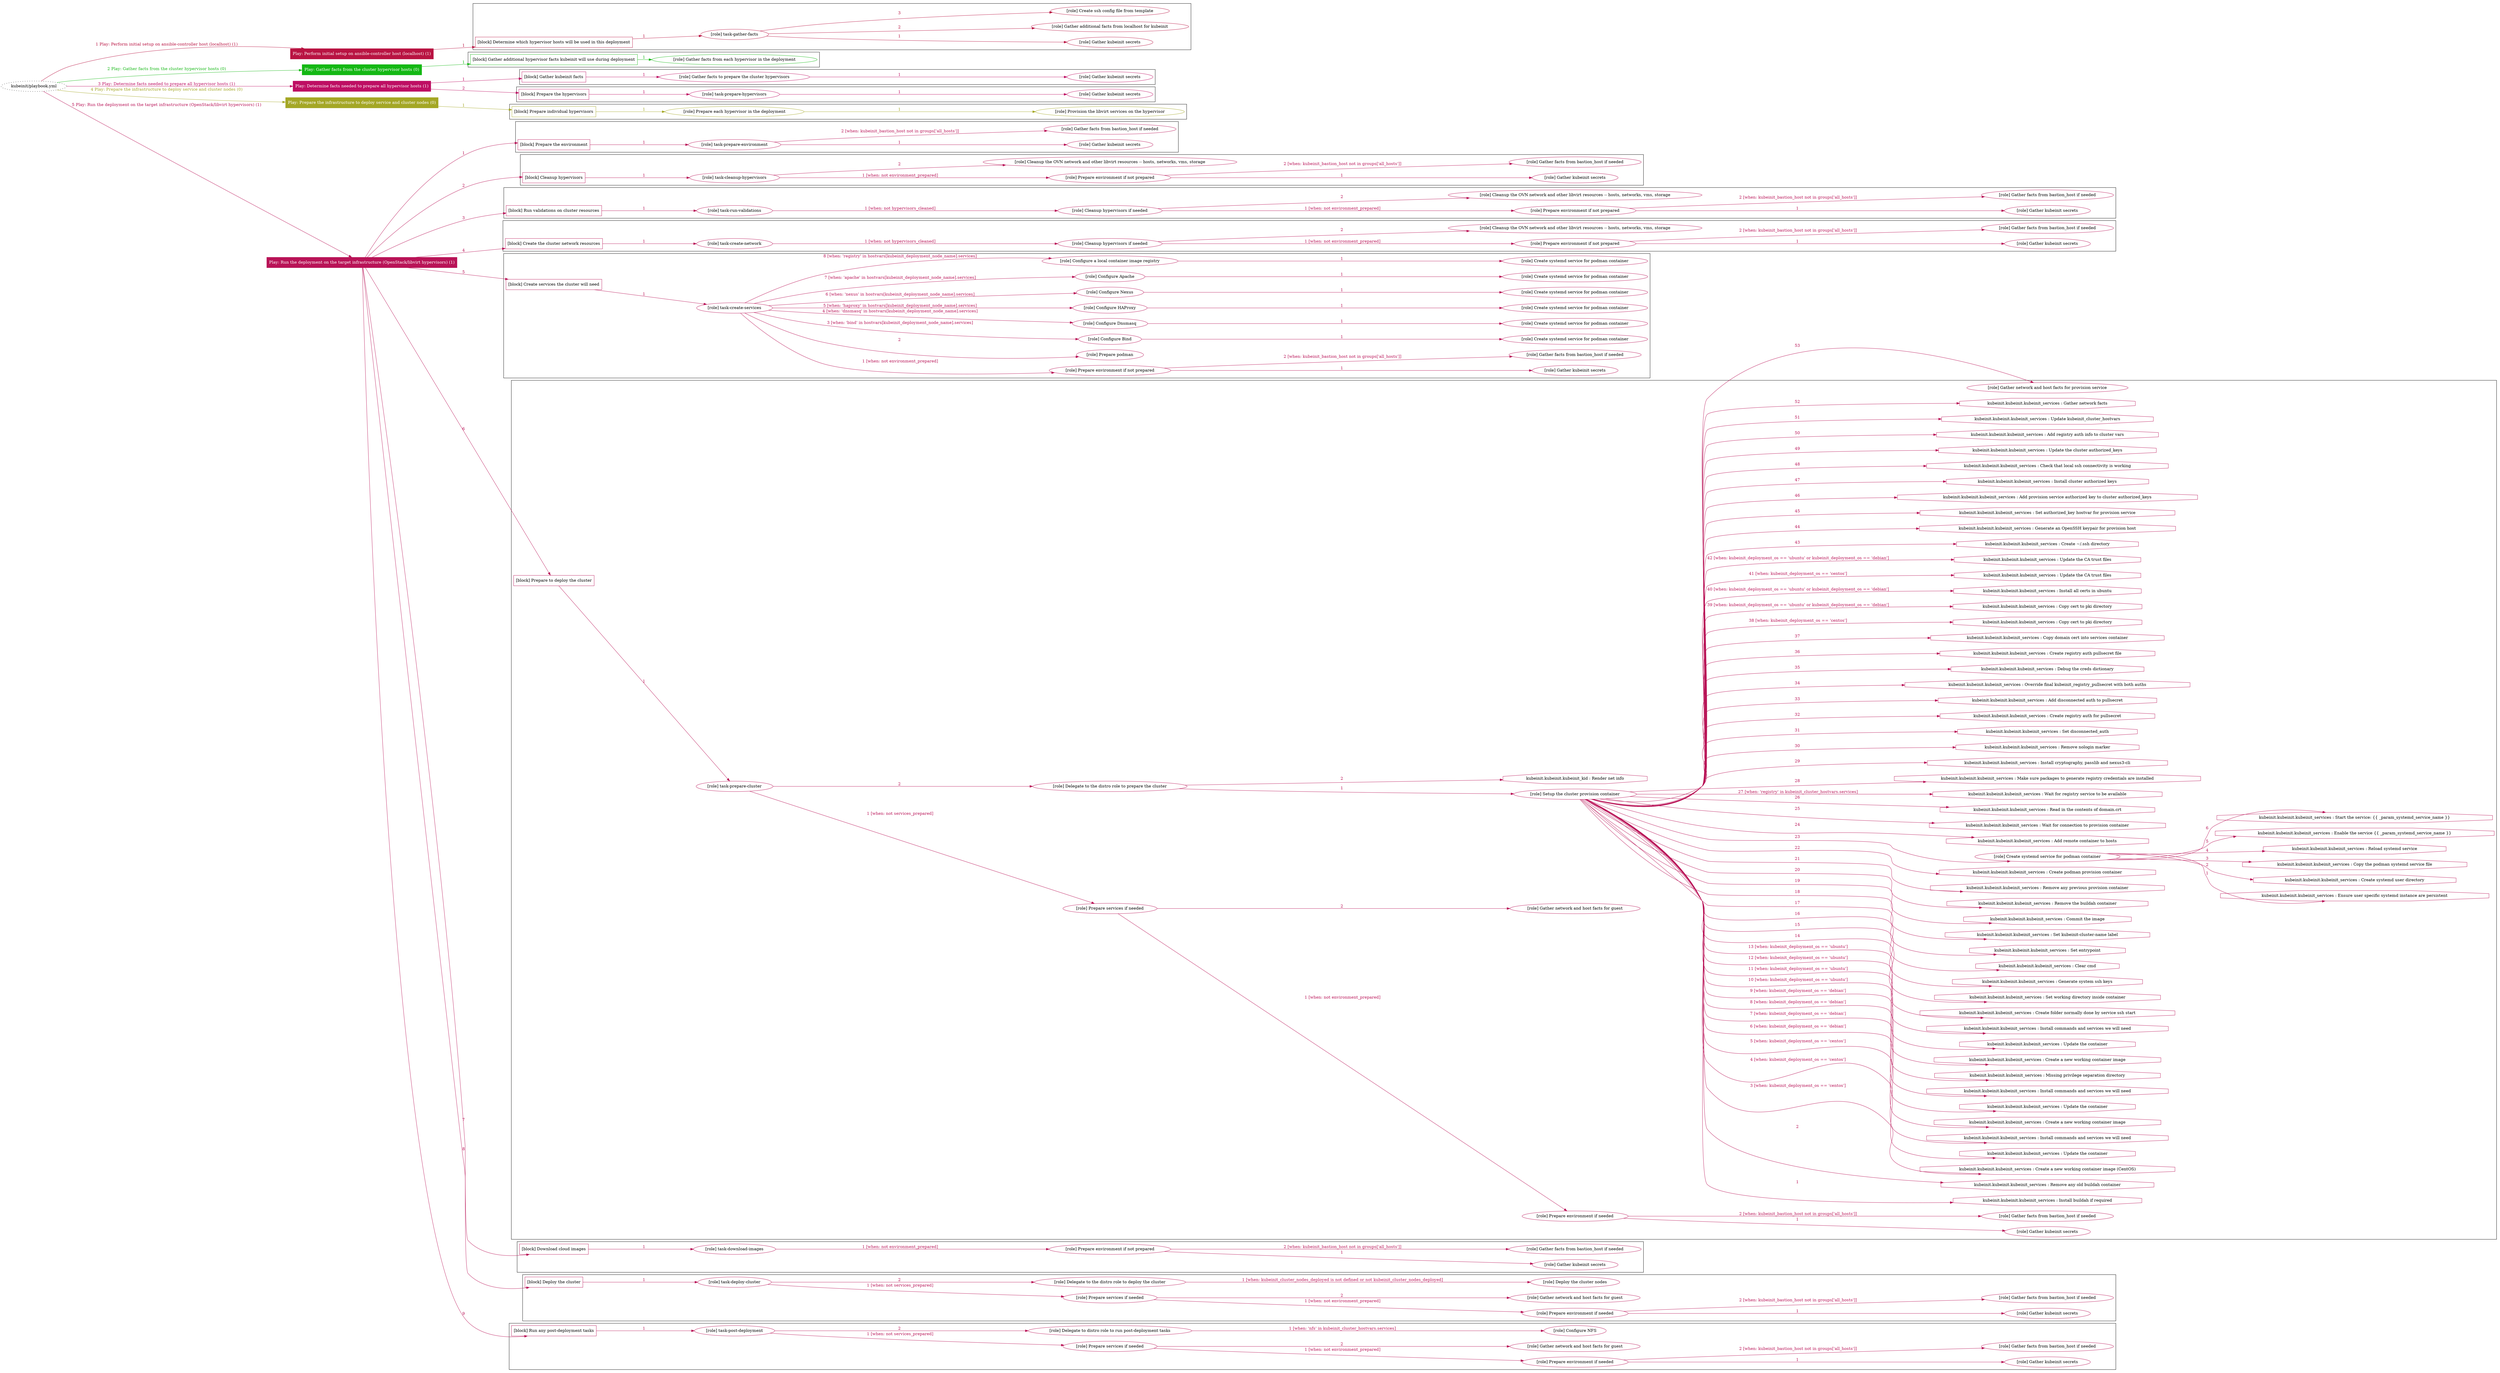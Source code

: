 digraph {
	graph [concentrate=true ordering=in rankdir=LR ratio=fill]
	edge [esep=5 sep=10]
	"kubeinit/playbook.yml" [URL="/home/runner/work/kubeinit/kubeinit/kubeinit/playbook.yml" id=playbook_039844c0 style=dotted]
	"kubeinit/playbook.yml" -> play_a00e6088 [label="1 Play: Perform initial setup on ansible-controller host (localhost) (1)" color="#b91342" fontcolor="#b91342" id=edge_play_a00e6088 labeltooltip="1 Play: Perform initial setup on ansible-controller host (localhost) (1)" tooltip="1 Play: Perform initial setup on ansible-controller host (localhost) (1)"]
	subgraph "Play: Perform initial setup on ansible-controller host (localhost) (1)" {
		play_a00e6088 [label="Play: Perform initial setup on ansible-controller host (localhost) (1)" URL="/home/runner/work/kubeinit/kubeinit/kubeinit/playbook.yml" color="#b91342" fontcolor="#ffffff" id=play_a00e6088 shape=box style=filled tooltip=localhost]
		play_a00e6088 -> block_825da983 [label=1 color="#b91342" fontcolor="#b91342" id=edge_block_825da983 labeltooltip=1 tooltip=1]
		subgraph cluster_block_825da983 {
			block_825da983 [label="[block] Determine which hypervisor hosts will be used in this deployment" URL="/home/runner/work/kubeinit/kubeinit/kubeinit/playbook.yml" color="#b91342" id=block_825da983 labeltooltip="Determine which hypervisor hosts will be used in this deployment" shape=box tooltip="Determine which hypervisor hosts will be used in this deployment"]
			block_825da983 -> role_59b8fd65 [label="1 " color="#b91342" fontcolor="#b91342" id=edge_role_59b8fd65 labeltooltip="1 " tooltip="1 "]
			subgraph "task-gather-facts" {
				role_59b8fd65 [label="[role] task-gather-facts" URL="/home/runner/work/kubeinit/kubeinit/kubeinit/playbook.yml" color="#b91342" id=role_59b8fd65 tooltip="task-gather-facts"]
				role_59b8fd65 -> role_f752bd87 [label="1 " color="#b91342" fontcolor="#b91342" id=edge_role_f752bd87 labeltooltip="1 " tooltip="1 "]
				subgraph "Gather kubeinit secrets" {
					role_f752bd87 [label="[role] Gather kubeinit secrets" URL="/home/runner/.ansible/collections/ansible_collections/kubeinit/kubeinit/roles/kubeinit_prepare/tasks/build_hypervisors_group.yml" color="#b91342" id=role_f752bd87 tooltip="Gather kubeinit secrets"]
				}
				role_59b8fd65 -> role_c5063ba4 [label="2 " color="#b91342" fontcolor="#b91342" id=edge_role_c5063ba4 labeltooltip="2 " tooltip="2 "]
				subgraph "Gather additional facts from localhost for kubeinit" {
					role_c5063ba4 [label="[role] Gather additional facts from localhost for kubeinit" URL="/home/runner/.ansible/collections/ansible_collections/kubeinit/kubeinit/roles/kubeinit_prepare/tasks/build_hypervisors_group.yml" color="#b91342" id=role_c5063ba4 tooltip="Gather additional facts from localhost for kubeinit"]
				}
				role_59b8fd65 -> role_43eed491 [label="3 " color="#b91342" fontcolor="#b91342" id=edge_role_43eed491 labeltooltip="3 " tooltip="3 "]
				subgraph "Create ssh config file from template" {
					role_43eed491 [label="[role] Create ssh config file from template" URL="/home/runner/.ansible/collections/ansible_collections/kubeinit/kubeinit/roles/kubeinit_prepare/tasks/build_hypervisors_group.yml" color="#b91342" id=role_43eed491 tooltip="Create ssh config file from template"]
				}
			}
		}
	}
	"kubeinit/playbook.yml" -> play_459b6b1b [label="2 Play: Gather facts from the cluster hypervisor hosts (0)" color="#14b814" fontcolor="#14b814" id=edge_play_459b6b1b labeltooltip="2 Play: Gather facts from the cluster hypervisor hosts (0)" tooltip="2 Play: Gather facts from the cluster hypervisor hosts (0)"]
	subgraph "Play: Gather facts from the cluster hypervisor hosts (0)" {
		play_459b6b1b [label="Play: Gather facts from the cluster hypervisor hosts (0)" URL="/home/runner/work/kubeinit/kubeinit/kubeinit/playbook.yml" color="#14b814" fontcolor="#ffffff" id=play_459b6b1b shape=box style=filled tooltip="Play: Gather facts from the cluster hypervisor hosts (0)"]
		play_459b6b1b -> block_10f7796b [label=1 color="#14b814" fontcolor="#14b814" id=edge_block_10f7796b labeltooltip=1 tooltip=1]
		subgraph cluster_block_10f7796b {
			block_10f7796b [label="[block] Gather additional hypervisor facts kubeinit will use during deployment" URL="/home/runner/work/kubeinit/kubeinit/kubeinit/playbook.yml" color="#14b814" id=block_10f7796b labeltooltip="Gather additional hypervisor facts kubeinit will use during deployment" shape=box tooltip="Gather additional hypervisor facts kubeinit will use during deployment"]
			block_10f7796b -> role_1b593613 [label="1 " color="#14b814" fontcolor="#14b814" id=edge_role_1b593613 labeltooltip="1 " tooltip="1 "]
			subgraph "Gather facts from each hypervisor in the deployment" {
				role_1b593613 [label="[role] Gather facts from each hypervisor in the deployment" URL="/home/runner/work/kubeinit/kubeinit/kubeinit/playbook.yml" color="#14b814" id=role_1b593613 tooltip="Gather facts from each hypervisor in the deployment"]
			}
		}
	}
	"kubeinit/playbook.yml" -> play_62fbb0b1 [label="3 Play: Determine facts needed to prepare all hypervisor hosts (1)" color="#be0e63" fontcolor="#be0e63" id=edge_play_62fbb0b1 labeltooltip="3 Play: Determine facts needed to prepare all hypervisor hosts (1)" tooltip="3 Play: Determine facts needed to prepare all hypervisor hosts (1)"]
	subgraph "Play: Determine facts needed to prepare all hypervisor hosts (1)" {
		play_62fbb0b1 [label="Play: Determine facts needed to prepare all hypervisor hosts (1)" URL="/home/runner/work/kubeinit/kubeinit/kubeinit/playbook.yml" color="#be0e63" fontcolor="#ffffff" id=play_62fbb0b1 shape=box style=filled tooltip=localhost]
		play_62fbb0b1 -> block_371fa3fa [label=1 color="#be0e63" fontcolor="#be0e63" id=edge_block_371fa3fa labeltooltip=1 tooltip=1]
		subgraph cluster_block_371fa3fa {
			block_371fa3fa [label="[block] Gather kubeinit facts" URL="/home/runner/work/kubeinit/kubeinit/kubeinit/playbook.yml" color="#be0e63" id=block_371fa3fa labeltooltip="Gather kubeinit facts" shape=box tooltip="Gather kubeinit facts"]
			block_371fa3fa -> role_c5b4ccc8 [label="1 " color="#be0e63" fontcolor="#be0e63" id=edge_role_c5b4ccc8 labeltooltip="1 " tooltip="1 "]
			subgraph "Gather facts to prepare the cluster hypervisors" {
				role_c5b4ccc8 [label="[role] Gather facts to prepare the cluster hypervisors" URL="/home/runner/work/kubeinit/kubeinit/kubeinit/playbook.yml" color="#be0e63" id=role_c5b4ccc8 tooltip="Gather facts to prepare the cluster hypervisors"]
				role_c5b4ccc8 -> role_ad10ada8 [label="1 " color="#be0e63" fontcolor="#be0e63" id=edge_role_ad10ada8 labeltooltip="1 " tooltip="1 "]
				subgraph "Gather kubeinit secrets" {
					role_ad10ada8 [label="[role] Gather kubeinit secrets" URL="/home/runner/.ansible/collections/ansible_collections/kubeinit/kubeinit/roles/kubeinit_prepare/tasks/gather_kubeinit_facts.yml" color="#be0e63" id=role_ad10ada8 tooltip="Gather kubeinit secrets"]
				}
			}
		}
		play_62fbb0b1 -> block_c690ad3b [label=2 color="#be0e63" fontcolor="#be0e63" id=edge_block_c690ad3b labeltooltip=2 tooltip=2]
		subgraph cluster_block_c690ad3b {
			block_c690ad3b [label="[block] Prepare the hypervisors" URL="/home/runner/work/kubeinit/kubeinit/kubeinit/playbook.yml" color="#be0e63" id=block_c690ad3b labeltooltip="Prepare the hypervisors" shape=box tooltip="Prepare the hypervisors"]
			block_c690ad3b -> role_f0f90bd6 [label="1 " color="#be0e63" fontcolor="#be0e63" id=edge_role_f0f90bd6 labeltooltip="1 " tooltip="1 "]
			subgraph "task-prepare-hypervisors" {
				role_f0f90bd6 [label="[role] task-prepare-hypervisors" URL="/home/runner/work/kubeinit/kubeinit/kubeinit/playbook.yml" color="#be0e63" id=role_f0f90bd6 tooltip="task-prepare-hypervisors"]
				role_f0f90bd6 -> role_69b091e0 [label="1 " color="#be0e63" fontcolor="#be0e63" id=edge_role_69b091e0 labeltooltip="1 " tooltip="1 "]
				subgraph "Gather kubeinit secrets" {
					role_69b091e0 [label="[role] Gather kubeinit secrets" URL="/home/runner/.ansible/collections/ansible_collections/kubeinit/kubeinit/roles/kubeinit_prepare/tasks/gather_kubeinit_facts.yml" color="#be0e63" id=role_69b091e0 tooltip="Gather kubeinit secrets"]
				}
			}
		}
	}
	"kubeinit/playbook.yml" -> play_bbfe0cb3 [label="4 Play: Prepare the infrastructure to deploy service and cluster nodes (0)" color="#a4a725" fontcolor="#a4a725" id=edge_play_bbfe0cb3 labeltooltip="4 Play: Prepare the infrastructure to deploy service and cluster nodes (0)" tooltip="4 Play: Prepare the infrastructure to deploy service and cluster nodes (0)"]
	subgraph "Play: Prepare the infrastructure to deploy service and cluster nodes (0)" {
		play_bbfe0cb3 [label="Play: Prepare the infrastructure to deploy service and cluster nodes (0)" URL="/home/runner/work/kubeinit/kubeinit/kubeinit/playbook.yml" color="#a4a725" fontcolor="#ffffff" id=play_bbfe0cb3 shape=box style=filled tooltip="Play: Prepare the infrastructure to deploy service and cluster nodes (0)"]
		play_bbfe0cb3 -> block_0ff14d8b [label=1 color="#a4a725" fontcolor="#a4a725" id=edge_block_0ff14d8b labeltooltip=1 tooltip=1]
		subgraph cluster_block_0ff14d8b {
			block_0ff14d8b [label="[block] Prepare individual hypervisors" URL="/home/runner/work/kubeinit/kubeinit/kubeinit/playbook.yml" color="#a4a725" id=block_0ff14d8b labeltooltip="Prepare individual hypervisors" shape=box tooltip="Prepare individual hypervisors"]
			block_0ff14d8b -> role_d2f85eda [label="1 " color="#a4a725" fontcolor="#a4a725" id=edge_role_d2f85eda labeltooltip="1 " tooltip="1 "]
			subgraph "Prepare each hypervisor in the deployment" {
				role_d2f85eda [label="[role] Prepare each hypervisor in the deployment" URL="/home/runner/work/kubeinit/kubeinit/kubeinit/playbook.yml" color="#a4a725" id=role_d2f85eda tooltip="Prepare each hypervisor in the deployment"]
				role_d2f85eda -> role_056d29e2 [label="1 " color="#a4a725" fontcolor="#a4a725" id=edge_role_056d29e2 labeltooltip="1 " tooltip="1 "]
				subgraph "Provision the libvirt services on the hypervisor" {
					role_056d29e2 [label="[role] Provision the libvirt services on the hypervisor" URL="/home/runner/.ansible/collections/ansible_collections/kubeinit/kubeinit/roles/kubeinit_prepare/tasks/prepare_hypervisor.yml" color="#a4a725" id=role_056d29e2 tooltip="Provision the libvirt services on the hypervisor"]
				}
			}
		}
	}
	"kubeinit/playbook.yml" -> play_b7d981b4 [label="5 Play: Run the deployment on the target infrastructure (OpenStack/libvirt hypervisors) (1)" color="#b91357" fontcolor="#b91357" id=edge_play_b7d981b4 labeltooltip="5 Play: Run the deployment on the target infrastructure (OpenStack/libvirt hypervisors) (1)" tooltip="5 Play: Run the deployment on the target infrastructure (OpenStack/libvirt hypervisors) (1)"]
	subgraph "Play: Run the deployment on the target infrastructure (OpenStack/libvirt hypervisors) (1)" {
		play_b7d981b4 [label="Play: Run the deployment on the target infrastructure (OpenStack/libvirt hypervisors) (1)" URL="/home/runner/work/kubeinit/kubeinit/kubeinit/playbook.yml" color="#b91357" fontcolor="#ffffff" id=play_b7d981b4 shape=box style=filled tooltip=localhost]
		play_b7d981b4 -> block_ab3810e9 [label=1 color="#b91357" fontcolor="#b91357" id=edge_block_ab3810e9 labeltooltip=1 tooltip=1]
		subgraph cluster_block_ab3810e9 {
			block_ab3810e9 [label="[block] Prepare the environment" URL="/home/runner/work/kubeinit/kubeinit/kubeinit/playbook.yml" color="#b91357" id=block_ab3810e9 labeltooltip="Prepare the environment" shape=box tooltip="Prepare the environment"]
			block_ab3810e9 -> role_6add742b [label="1 " color="#b91357" fontcolor="#b91357" id=edge_role_6add742b labeltooltip="1 " tooltip="1 "]
			subgraph "task-prepare-environment" {
				role_6add742b [label="[role] task-prepare-environment" URL="/home/runner/work/kubeinit/kubeinit/kubeinit/playbook.yml" color="#b91357" id=role_6add742b tooltip="task-prepare-environment"]
				role_6add742b -> role_6b896e76 [label="1 " color="#b91357" fontcolor="#b91357" id=edge_role_6b896e76 labeltooltip="1 " tooltip="1 "]
				subgraph "Gather kubeinit secrets" {
					role_6b896e76 [label="[role] Gather kubeinit secrets" URL="/home/runner/.ansible/collections/ansible_collections/kubeinit/kubeinit/roles/kubeinit_prepare/tasks/gather_kubeinit_facts.yml" color="#b91357" id=role_6b896e76 tooltip="Gather kubeinit secrets"]
				}
				role_6add742b -> role_efd12de9 [label="2 [when: kubeinit_bastion_host not in groups['all_hosts']]" color="#b91357" fontcolor="#b91357" id=edge_role_efd12de9 labeltooltip="2 [when: kubeinit_bastion_host not in groups['all_hosts']]" tooltip="2 [when: kubeinit_bastion_host not in groups['all_hosts']]"]
				subgraph "Gather facts from bastion_host if needed" {
					role_efd12de9 [label="[role] Gather facts from bastion_host if needed" URL="/home/runner/.ansible/collections/ansible_collections/kubeinit/kubeinit/roles/kubeinit_prepare/tasks/main.yml" color="#b91357" id=role_efd12de9 tooltip="Gather facts from bastion_host if needed"]
				}
			}
		}
		play_b7d981b4 -> block_5b90b2ca [label=2 color="#b91357" fontcolor="#b91357" id=edge_block_5b90b2ca labeltooltip=2 tooltip=2]
		subgraph cluster_block_5b90b2ca {
			block_5b90b2ca [label="[block] Cleanup hypervisors" URL="/home/runner/work/kubeinit/kubeinit/kubeinit/playbook.yml" color="#b91357" id=block_5b90b2ca labeltooltip="Cleanup hypervisors" shape=box tooltip="Cleanup hypervisors"]
			block_5b90b2ca -> role_cf714d4e [label="1 " color="#b91357" fontcolor="#b91357" id=edge_role_cf714d4e labeltooltip="1 " tooltip="1 "]
			subgraph "task-cleanup-hypervisors" {
				role_cf714d4e [label="[role] task-cleanup-hypervisors" URL="/home/runner/work/kubeinit/kubeinit/kubeinit/playbook.yml" color="#b91357" id=role_cf714d4e tooltip="task-cleanup-hypervisors"]
				role_cf714d4e -> role_191c2426 [label="1 [when: not environment_prepared]" color="#b91357" fontcolor="#b91357" id=edge_role_191c2426 labeltooltip="1 [when: not environment_prepared]" tooltip="1 [when: not environment_prepared]"]
				subgraph "Prepare environment if not prepared" {
					role_191c2426 [label="[role] Prepare environment if not prepared" URL="/home/runner/.ansible/collections/ansible_collections/kubeinit/kubeinit/roles/kubeinit_libvirt/tasks/cleanup_hypervisors.yml" color="#b91357" id=role_191c2426 tooltip="Prepare environment if not prepared"]
					role_191c2426 -> role_19c7705b [label="1 " color="#b91357" fontcolor="#b91357" id=edge_role_19c7705b labeltooltip="1 " tooltip="1 "]
					subgraph "Gather kubeinit secrets" {
						role_19c7705b [label="[role] Gather kubeinit secrets" URL="/home/runner/.ansible/collections/ansible_collections/kubeinit/kubeinit/roles/kubeinit_prepare/tasks/gather_kubeinit_facts.yml" color="#b91357" id=role_19c7705b tooltip="Gather kubeinit secrets"]
					}
					role_191c2426 -> role_df6a4a89 [label="2 [when: kubeinit_bastion_host not in groups['all_hosts']]" color="#b91357" fontcolor="#b91357" id=edge_role_df6a4a89 labeltooltip="2 [when: kubeinit_bastion_host not in groups['all_hosts']]" tooltip="2 [when: kubeinit_bastion_host not in groups['all_hosts']]"]
					subgraph "Gather facts from bastion_host if needed" {
						role_df6a4a89 [label="[role] Gather facts from bastion_host if needed" URL="/home/runner/.ansible/collections/ansible_collections/kubeinit/kubeinit/roles/kubeinit_prepare/tasks/main.yml" color="#b91357" id=role_df6a4a89 tooltip="Gather facts from bastion_host if needed"]
					}
				}
				role_cf714d4e -> role_55d671c4 [label="2 " color="#b91357" fontcolor="#b91357" id=edge_role_55d671c4 labeltooltip="2 " tooltip="2 "]
				subgraph "Cleanup the OVN network and other libvirt resources -- hosts, networks, vms, storage" {
					role_55d671c4 [label="[role] Cleanup the OVN network and other libvirt resources -- hosts, networks, vms, storage" URL="/home/runner/.ansible/collections/ansible_collections/kubeinit/kubeinit/roles/kubeinit_libvirt/tasks/cleanup_hypervisors.yml" color="#b91357" id=role_55d671c4 tooltip="Cleanup the OVN network and other libvirt resources -- hosts, networks, vms, storage"]
				}
			}
		}
		play_b7d981b4 -> block_24ea47cb [label=3 color="#b91357" fontcolor="#b91357" id=edge_block_24ea47cb labeltooltip=3 tooltip=3]
		subgraph cluster_block_24ea47cb {
			block_24ea47cb [label="[block] Run validations on cluster resources" URL="/home/runner/work/kubeinit/kubeinit/kubeinit/playbook.yml" color="#b91357" id=block_24ea47cb labeltooltip="Run validations on cluster resources" shape=box tooltip="Run validations on cluster resources"]
			block_24ea47cb -> role_5b536222 [label="1 " color="#b91357" fontcolor="#b91357" id=edge_role_5b536222 labeltooltip="1 " tooltip="1 "]
			subgraph "task-run-validations" {
				role_5b536222 [label="[role] task-run-validations" URL="/home/runner/work/kubeinit/kubeinit/kubeinit/playbook.yml" color="#b91357" id=role_5b536222 tooltip="task-run-validations"]
				role_5b536222 -> role_68568db9 [label="1 [when: not hypervisors_cleaned]" color="#b91357" fontcolor="#b91357" id=edge_role_68568db9 labeltooltip="1 [when: not hypervisors_cleaned]" tooltip="1 [when: not hypervisors_cleaned]"]
				subgraph "Cleanup hypervisors if needed" {
					role_68568db9 [label="[role] Cleanup hypervisors if needed" URL="/home/runner/.ansible/collections/ansible_collections/kubeinit/kubeinit/roles/kubeinit_validations/tasks/main.yml" color="#b91357" id=role_68568db9 tooltip="Cleanup hypervisors if needed"]
					role_68568db9 -> role_64333184 [label="1 [when: not environment_prepared]" color="#b91357" fontcolor="#b91357" id=edge_role_64333184 labeltooltip="1 [when: not environment_prepared]" tooltip="1 [when: not environment_prepared]"]
					subgraph "Prepare environment if not prepared" {
						role_64333184 [label="[role] Prepare environment if not prepared" URL="/home/runner/.ansible/collections/ansible_collections/kubeinit/kubeinit/roles/kubeinit_libvirt/tasks/cleanup_hypervisors.yml" color="#b91357" id=role_64333184 tooltip="Prepare environment if not prepared"]
						role_64333184 -> role_dfef71b0 [label="1 " color="#b91357" fontcolor="#b91357" id=edge_role_dfef71b0 labeltooltip="1 " tooltip="1 "]
						subgraph "Gather kubeinit secrets" {
							role_dfef71b0 [label="[role] Gather kubeinit secrets" URL="/home/runner/.ansible/collections/ansible_collections/kubeinit/kubeinit/roles/kubeinit_prepare/tasks/gather_kubeinit_facts.yml" color="#b91357" id=role_dfef71b0 tooltip="Gather kubeinit secrets"]
						}
						role_64333184 -> role_90dea416 [label="2 [when: kubeinit_bastion_host not in groups['all_hosts']]" color="#b91357" fontcolor="#b91357" id=edge_role_90dea416 labeltooltip="2 [when: kubeinit_bastion_host not in groups['all_hosts']]" tooltip="2 [when: kubeinit_bastion_host not in groups['all_hosts']]"]
						subgraph "Gather facts from bastion_host if needed" {
							role_90dea416 [label="[role] Gather facts from bastion_host if needed" URL="/home/runner/.ansible/collections/ansible_collections/kubeinit/kubeinit/roles/kubeinit_prepare/tasks/main.yml" color="#b91357" id=role_90dea416 tooltip="Gather facts from bastion_host if needed"]
						}
					}
					role_68568db9 -> role_4d6696a7 [label="2 " color="#b91357" fontcolor="#b91357" id=edge_role_4d6696a7 labeltooltip="2 " tooltip="2 "]
					subgraph "Cleanup the OVN network and other libvirt resources -- hosts, networks, vms, storage" {
						role_4d6696a7 [label="[role] Cleanup the OVN network and other libvirt resources -- hosts, networks, vms, storage" URL="/home/runner/.ansible/collections/ansible_collections/kubeinit/kubeinit/roles/kubeinit_libvirt/tasks/cleanup_hypervisors.yml" color="#b91357" id=role_4d6696a7 tooltip="Cleanup the OVN network and other libvirt resources -- hosts, networks, vms, storage"]
					}
				}
			}
		}
		play_b7d981b4 -> block_d58af64a [label=4 color="#b91357" fontcolor="#b91357" id=edge_block_d58af64a labeltooltip=4 tooltip=4]
		subgraph cluster_block_d58af64a {
			block_d58af64a [label="[block] Create the cluster network resources" URL="/home/runner/work/kubeinit/kubeinit/kubeinit/playbook.yml" color="#b91357" id=block_d58af64a labeltooltip="Create the cluster network resources" shape=box tooltip="Create the cluster network resources"]
			block_d58af64a -> role_fa0f30f9 [label="1 " color="#b91357" fontcolor="#b91357" id=edge_role_fa0f30f9 labeltooltip="1 " tooltip="1 "]
			subgraph "task-create-network" {
				role_fa0f30f9 [label="[role] task-create-network" URL="/home/runner/work/kubeinit/kubeinit/kubeinit/playbook.yml" color="#b91357" id=role_fa0f30f9 tooltip="task-create-network"]
				role_fa0f30f9 -> role_9ecc3f36 [label="1 [when: not hypervisors_cleaned]" color="#b91357" fontcolor="#b91357" id=edge_role_9ecc3f36 labeltooltip="1 [when: not hypervisors_cleaned]" tooltip="1 [when: not hypervisors_cleaned]"]
				subgraph "Cleanup hypervisors if needed" {
					role_9ecc3f36 [label="[role] Cleanup hypervisors if needed" URL="/home/runner/.ansible/collections/ansible_collections/kubeinit/kubeinit/roles/kubeinit_libvirt/tasks/create_network.yml" color="#b91357" id=role_9ecc3f36 tooltip="Cleanup hypervisors if needed"]
					role_9ecc3f36 -> role_79bf237f [label="1 [when: not environment_prepared]" color="#b91357" fontcolor="#b91357" id=edge_role_79bf237f labeltooltip="1 [when: not environment_prepared]" tooltip="1 [when: not environment_prepared]"]
					subgraph "Prepare environment if not prepared" {
						role_79bf237f [label="[role] Prepare environment if not prepared" URL="/home/runner/.ansible/collections/ansible_collections/kubeinit/kubeinit/roles/kubeinit_libvirt/tasks/cleanup_hypervisors.yml" color="#b91357" id=role_79bf237f tooltip="Prepare environment if not prepared"]
						role_79bf237f -> role_48084388 [label="1 " color="#b91357" fontcolor="#b91357" id=edge_role_48084388 labeltooltip="1 " tooltip="1 "]
						subgraph "Gather kubeinit secrets" {
							role_48084388 [label="[role] Gather kubeinit secrets" URL="/home/runner/.ansible/collections/ansible_collections/kubeinit/kubeinit/roles/kubeinit_prepare/tasks/gather_kubeinit_facts.yml" color="#b91357" id=role_48084388 tooltip="Gather kubeinit secrets"]
						}
						role_79bf237f -> role_a3893a83 [label="2 [when: kubeinit_bastion_host not in groups['all_hosts']]" color="#b91357" fontcolor="#b91357" id=edge_role_a3893a83 labeltooltip="2 [when: kubeinit_bastion_host not in groups['all_hosts']]" tooltip="2 [when: kubeinit_bastion_host not in groups['all_hosts']]"]
						subgraph "Gather facts from bastion_host if needed" {
							role_a3893a83 [label="[role] Gather facts from bastion_host if needed" URL="/home/runner/.ansible/collections/ansible_collections/kubeinit/kubeinit/roles/kubeinit_prepare/tasks/main.yml" color="#b91357" id=role_a3893a83 tooltip="Gather facts from bastion_host if needed"]
						}
					}
					role_9ecc3f36 -> role_94a9c7e6 [label="2 " color="#b91357" fontcolor="#b91357" id=edge_role_94a9c7e6 labeltooltip="2 " tooltip="2 "]
					subgraph "Cleanup the OVN network and other libvirt resources -- hosts, networks, vms, storage" {
						role_94a9c7e6 [label="[role] Cleanup the OVN network and other libvirt resources -- hosts, networks, vms, storage" URL="/home/runner/.ansible/collections/ansible_collections/kubeinit/kubeinit/roles/kubeinit_libvirt/tasks/cleanup_hypervisors.yml" color="#b91357" id=role_94a9c7e6 tooltip="Cleanup the OVN network and other libvirt resources -- hosts, networks, vms, storage"]
					}
				}
			}
		}
		play_b7d981b4 -> block_11f3cb43 [label=5 color="#b91357" fontcolor="#b91357" id=edge_block_11f3cb43 labeltooltip=5 tooltip=5]
		subgraph cluster_block_11f3cb43 {
			block_11f3cb43 [label="[block] Create services the cluster will need" URL="/home/runner/work/kubeinit/kubeinit/kubeinit/playbook.yml" color="#b91357" id=block_11f3cb43 labeltooltip="Create services the cluster will need" shape=box tooltip="Create services the cluster will need"]
			block_11f3cb43 -> role_97a44f95 [label="1 " color="#b91357" fontcolor="#b91357" id=edge_role_97a44f95 labeltooltip="1 " tooltip="1 "]
			subgraph "task-create-services" {
				role_97a44f95 [label="[role] task-create-services" URL="/home/runner/work/kubeinit/kubeinit/kubeinit/playbook.yml" color="#b91357" id=role_97a44f95 tooltip="task-create-services"]
				role_97a44f95 -> role_524f6952 [label="1 [when: not environment_prepared]" color="#b91357" fontcolor="#b91357" id=edge_role_524f6952 labeltooltip="1 [when: not environment_prepared]" tooltip="1 [when: not environment_prepared]"]
				subgraph "Prepare environment if not prepared" {
					role_524f6952 [label="[role] Prepare environment if not prepared" URL="/home/runner/.ansible/collections/ansible_collections/kubeinit/kubeinit/roles/kubeinit_services/tasks/main.yml" color="#b91357" id=role_524f6952 tooltip="Prepare environment if not prepared"]
					role_524f6952 -> role_f450a4f7 [label="1 " color="#b91357" fontcolor="#b91357" id=edge_role_f450a4f7 labeltooltip="1 " tooltip="1 "]
					subgraph "Gather kubeinit secrets" {
						role_f450a4f7 [label="[role] Gather kubeinit secrets" URL="/home/runner/.ansible/collections/ansible_collections/kubeinit/kubeinit/roles/kubeinit_prepare/tasks/gather_kubeinit_facts.yml" color="#b91357" id=role_f450a4f7 tooltip="Gather kubeinit secrets"]
					}
					role_524f6952 -> role_cc4475e4 [label="2 [when: kubeinit_bastion_host not in groups['all_hosts']]" color="#b91357" fontcolor="#b91357" id=edge_role_cc4475e4 labeltooltip="2 [when: kubeinit_bastion_host not in groups['all_hosts']]" tooltip="2 [when: kubeinit_bastion_host not in groups['all_hosts']]"]
					subgraph "Gather facts from bastion_host if needed" {
						role_cc4475e4 [label="[role] Gather facts from bastion_host if needed" URL="/home/runner/.ansible/collections/ansible_collections/kubeinit/kubeinit/roles/kubeinit_prepare/tasks/main.yml" color="#b91357" id=role_cc4475e4 tooltip="Gather facts from bastion_host if needed"]
					}
				}
				role_97a44f95 -> role_4f12084d [label="2 " color="#b91357" fontcolor="#b91357" id=edge_role_4f12084d labeltooltip="2 " tooltip="2 "]
				subgraph "Prepare podman" {
					role_4f12084d [label="[role] Prepare podman" URL="/home/runner/.ansible/collections/ansible_collections/kubeinit/kubeinit/roles/kubeinit_services/tasks/00_create_service_pod.yml" color="#b91357" id=role_4f12084d tooltip="Prepare podman"]
				}
				role_97a44f95 -> role_6c04c4a4 [label="3 [when: 'bind' in hostvars[kubeinit_deployment_node_name].services]" color="#b91357" fontcolor="#b91357" id=edge_role_6c04c4a4 labeltooltip="3 [when: 'bind' in hostvars[kubeinit_deployment_node_name].services]" tooltip="3 [when: 'bind' in hostvars[kubeinit_deployment_node_name].services]"]
				subgraph "Configure Bind" {
					role_6c04c4a4 [label="[role] Configure Bind" URL="/home/runner/.ansible/collections/ansible_collections/kubeinit/kubeinit/roles/kubeinit_services/tasks/start_services_containers.yml" color="#b91357" id=role_6c04c4a4 tooltip="Configure Bind"]
					role_6c04c4a4 -> role_9596acff [label="1 " color="#b91357" fontcolor="#b91357" id=edge_role_9596acff labeltooltip="1 " tooltip="1 "]
					subgraph "Create systemd service for podman container" {
						role_9596acff [label="[role] Create systemd service for podman container" URL="/home/runner/.ansible/collections/ansible_collections/kubeinit/kubeinit/roles/kubeinit_bind/tasks/main.yml" color="#b91357" id=role_9596acff tooltip="Create systemd service for podman container"]
					}
				}
				role_97a44f95 -> role_cc190863 [label="4 [when: 'dnsmasq' in hostvars[kubeinit_deployment_node_name].services]" color="#b91357" fontcolor="#b91357" id=edge_role_cc190863 labeltooltip="4 [when: 'dnsmasq' in hostvars[kubeinit_deployment_node_name].services]" tooltip="4 [when: 'dnsmasq' in hostvars[kubeinit_deployment_node_name].services]"]
				subgraph "Configure Dnsmasq" {
					role_cc190863 [label="[role] Configure Dnsmasq" URL="/home/runner/.ansible/collections/ansible_collections/kubeinit/kubeinit/roles/kubeinit_services/tasks/start_services_containers.yml" color="#b91357" id=role_cc190863 tooltip="Configure Dnsmasq"]
					role_cc190863 -> role_d1083c4c [label="1 " color="#b91357" fontcolor="#b91357" id=edge_role_d1083c4c labeltooltip="1 " tooltip="1 "]
					subgraph "Create systemd service for podman container" {
						role_d1083c4c [label="[role] Create systemd service for podman container" URL="/home/runner/.ansible/collections/ansible_collections/kubeinit/kubeinit/roles/kubeinit_dnsmasq/tasks/main.yml" color="#b91357" id=role_d1083c4c tooltip="Create systemd service for podman container"]
					}
				}
				role_97a44f95 -> role_5f51563c [label="5 [when: 'haproxy' in hostvars[kubeinit_deployment_node_name].services]" color="#b91357" fontcolor="#b91357" id=edge_role_5f51563c labeltooltip="5 [when: 'haproxy' in hostvars[kubeinit_deployment_node_name].services]" tooltip="5 [when: 'haproxy' in hostvars[kubeinit_deployment_node_name].services]"]
				subgraph "Configure HAProxy" {
					role_5f51563c [label="[role] Configure HAProxy" URL="/home/runner/.ansible/collections/ansible_collections/kubeinit/kubeinit/roles/kubeinit_services/tasks/start_services_containers.yml" color="#b91357" id=role_5f51563c tooltip="Configure HAProxy"]
					role_5f51563c -> role_7c52364f [label="1 " color="#b91357" fontcolor="#b91357" id=edge_role_7c52364f labeltooltip="1 " tooltip="1 "]
					subgraph "Create systemd service for podman container" {
						role_7c52364f [label="[role] Create systemd service for podman container" URL="/home/runner/.ansible/collections/ansible_collections/kubeinit/kubeinit/roles/kubeinit_haproxy/tasks/main.yml" color="#b91357" id=role_7c52364f tooltip="Create systemd service for podman container"]
					}
				}
				role_97a44f95 -> role_35c1c2cd [label="6 [when: 'nexus' in hostvars[kubeinit_deployment_node_name].services]" color="#b91357" fontcolor="#b91357" id=edge_role_35c1c2cd labeltooltip="6 [when: 'nexus' in hostvars[kubeinit_deployment_node_name].services]" tooltip="6 [when: 'nexus' in hostvars[kubeinit_deployment_node_name].services]"]
				subgraph "Configure Nexus" {
					role_35c1c2cd [label="[role] Configure Nexus" URL="/home/runner/.ansible/collections/ansible_collections/kubeinit/kubeinit/roles/kubeinit_services/tasks/start_services_containers.yml" color="#b91357" id=role_35c1c2cd tooltip="Configure Nexus"]
					role_35c1c2cd -> role_f924c55f [label="1 " color="#b91357" fontcolor="#b91357" id=edge_role_f924c55f labeltooltip="1 " tooltip="1 "]
					subgraph "Create systemd service for podman container" {
						role_f924c55f [label="[role] Create systemd service for podman container" URL="/home/runner/.ansible/collections/ansible_collections/kubeinit/kubeinit/roles/kubeinit_nexus/tasks/main.yml" color="#b91357" id=role_f924c55f tooltip="Create systemd service for podman container"]
					}
				}
				role_97a44f95 -> role_9d3405a4 [label="7 [when: 'apache' in hostvars[kubeinit_deployment_node_name].services]" color="#b91357" fontcolor="#b91357" id=edge_role_9d3405a4 labeltooltip="7 [when: 'apache' in hostvars[kubeinit_deployment_node_name].services]" tooltip="7 [when: 'apache' in hostvars[kubeinit_deployment_node_name].services]"]
				subgraph "Configure Apache" {
					role_9d3405a4 [label="[role] Configure Apache" URL="/home/runner/.ansible/collections/ansible_collections/kubeinit/kubeinit/roles/kubeinit_services/tasks/start_services_containers.yml" color="#b91357" id=role_9d3405a4 tooltip="Configure Apache"]
					role_9d3405a4 -> role_ea6c8bd9 [label="1 " color="#b91357" fontcolor="#b91357" id=edge_role_ea6c8bd9 labeltooltip="1 " tooltip="1 "]
					subgraph "Create systemd service for podman container" {
						role_ea6c8bd9 [label="[role] Create systemd service for podman container" URL="/home/runner/.ansible/collections/ansible_collections/kubeinit/kubeinit/roles/kubeinit_apache/tasks/main.yml" color="#b91357" id=role_ea6c8bd9 tooltip="Create systemd service for podman container"]
					}
				}
				role_97a44f95 -> role_d09ff286 [label="8 [when: 'registry' in hostvars[kubeinit_deployment_node_name].services]" color="#b91357" fontcolor="#b91357" id=edge_role_d09ff286 labeltooltip="8 [when: 'registry' in hostvars[kubeinit_deployment_node_name].services]" tooltip="8 [when: 'registry' in hostvars[kubeinit_deployment_node_name].services]"]
				subgraph "Configure a local container image registry" {
					role_d09ff286 [label="[role] Configure a local container image registry" URL="/home/runner/.ansible/collections/ansible_collections/kubeinit/kubeinit/roles/kubeinit_services/tasks/start_services_containers.yml" color="#b91357" id=role_d09ff286 tooltip="Configure a local container image registry"]
					role_d09ff286 -> role_c15b39e8 [label="1 " color="#b91357" fontcolor="#b91357" id=edge_role_c15b39e8 labeltooltip="1 " tooltip="1 "]
					subgraph "Create systemd service for podman container" {
						role_c15b39e8 [label="[role] Create systemd service for podman container" URL="/home/runner/.ansible/collections/ansible_collections/kubeinit/kubeinit/roles/kubeinit_registry/tasks/main.yml" color="#b91357" id=role_c15b39e8 tooltip="Create systemd service for podman container"]
					}
				}
			}
		}
		play_b7d981b4 -> block_5da20234 [label=6 color="#b91357" fontcolor="#b91357" id=edge_block_5da20234 labeltooltip=6 tooltip=6]
		subgraph cluster_block_5da20234 {
			block_5da20234 [label="[block] Prepare to deploy the cluster" URL="/home/runner/work/kubeinit/kubeinit/kubeinit/playbook.yml" color="#b91357" id=block_5da20234 labeltooltip="Prepare to deploy the cluster" shape=box tooltip="Prepare to deploy the cluster"]
			block_5da20234 -> role_4d6671f5 [label="1 " color="#b91357" fontcolor="#b91357" id=edge_role_4d6671f5 labeltooltip="1 " tooltip="1 "]
			subgraph "task-prepare-cluster" {
				role_4d6671f5 [label="[role] task-prepare-cluster" URL="/home/runner/work/kubeinit/kubeinit/kubeinit/playbook.yml" color="#b91357" id=role_4d6671f5 tooltip="task-prepare-cluster"]
				role_4d6671f5 -> role_e78fb24b [label="1 [when: not services_prepared]" color="#b91357" fontcolor="#b91357" id=edge_role_e78fb24b labeltooltip="1 [when: not services_prepared]" tooltip="1 [when: not services_prepared]"]
				subgraph "Prepare services if needed" {
					role_e78fb24b [label="[role] Prepare services if needed" URL="/home/runner/.ansible/collections/ansible_collections/kubeinit/kubeinit/roles/kubeinit_prepare/tasks/prepare_cluster.yml" color="#b91357" id=role_e78fb24b tooltip="Prepare services if needed"]
					role_e78fb24b -> role_ee08b861 [label="1 [when: not environment_prepared]" color="#b91357" fontcolor="#b91357" id=edge_role_ee08b861 labeltooltip="1 [when: not environment_prepared]" tooltip="1 [when: not environment_prepared]"]
					subgraph "Prepare environment if needed" {
						role_ee08b861 [label="[role] Prepare environment if needed" URL="/home/runner/.ansible/collections/ansible_collections/kubeinit/kubeinit/roles/kubeinit_services/tasks/prepare_services.yml" color="#b91357" id=role_ee08b861 tooltip="Prepare environment if needed"]
						role_ee08b861 -> role_96106277 [label="1 " color="#b91357" fontcolor="#b91357" id=edge_role_96106277 labeltooltip="1 " tooltip="1 "]
						subgraph "Gather kubeinit secrets" {
							role_96106277 [label="[role] Gather kubeinit secrets" URL="/home/runner/.ansible/collections/ansible_collections/kubeinit/kubeinit/roles/kubeinit_prepare/tasks/gather_kubeinit_facts.yml" color="#b91357" id=role_96106277 tooltip="Gather kubeinit secrets"]
						}
						role_ee08b861 -> role_a11468dc [label="2 [when: kubeinit_bastion_host not in groups['all_hosts']]" color="#b91357" fontcolor="#b91357" id=edge_role_a11468dc labeltooltip="2 [when: kubeinit_bastion_host not in groups['all_hosts']]" tooltip="2 [when: kubeinit_bastion_host not in groups['all_hosts']]"]
						subgraph "Gather facts from bastion_host if needed" {
							role_a11468dc [label="[role] Gather facts from bastion_host if needed" URL="/home/runner/.ansible/collections/ansible_collections/kubeinit/kubeinit/roles/kubeinit_prepare/tasks/main.yml" color="#b91357" id=role_a11468dc tooltip="Gather facts from bastion_host if needed"]
						}
					}
					role_e78fb24b -> role_a2ff5f30 [label="2 " color="#b91357" fontcolor="#b91357" id=edge_role_a2ff5f30 labeltooltip="2 " tooltip="2 "]
					subgraph "Gather network and host facts for guest" {
						role_a2ff5f30 [label="[role] Gather network and host facts for guest" URL="/home/runner/.ansible/collections/ansible_collections/kubeinit/kubeinit/roles/kubeinit_services/tasks/prepare_services.yml" color="#b91357" id=role_a2ff5f30 tooltip="Gather network and host facts for guest"]
					}
				}
				role_4d6671f5 -> role_6dfcb9c3 [label="2 " color="#b91357" fontcolor="#b91357" id=edge_role_6dfcb9c3 labeltooltip="2 " tooltip="2 "]
				subgraph "Delegate to the distro role to prepare the cluster" {
					role_6dfcb9c3 [label="[role] Delegate to the distro role to prepare the cluster" URL="/home/runner/.ansible/collections/ansible_collections/kubeinit/kubeinit/roles/kubeinit_prepare/tasks/prepare_cluster.yml" color="#b91357" id=role_6dfcb9c3 tooltip="Delegate to the distro role to prepare the cluster"]
					role_6dfcb9c3 -> role_1aa42b27 [label="1 " color="#b91357" fontcolor="#b91357" id=edge_role_1aa42b27 labeltooltip="1 " tooltip="1 "]
					subgraph "Setup the cluster provision container" {
						role_1aa42b27 [label="[role] Setup the cluster provision container" URL="/home/runner/.ansible/collections/ansible_collections/kubeinit/kubeinit/roles/kubeinit_kid/tasks/prepare_cluster.yml" color="#b91357" id=role_1aa42b27 tooltip="Setup the cluster provision container"]
						task_9982b944 [label="kubeinit.kubeinit.kubeinit_services : Install buildah if required" URL="/home/runner/.ansible/collections/ansible_collections/kubeinit/kubeinit/roles/kubeinit_services/tasks/create_provision_container.yml" color="#b91357" id=task_9982b944 shape=octagon tooltip="kubeinit.kubeinit.kubeinit_services : Install buildah if required"]
						role_1aa42b27 -> task_9982b944 [label="1 " color="#b91357" fontcolor="#b91357" id=edge_task_9982b944 labeltooltip="1 " tooltip="1 "]
						task_981b2eb5 [label="kubeinit.kubeinit.kubeinit_services : Remove any old buildah container" URL="/home/runner/.ansible/collections/ansible_collections/kubeinit/kubeinit/roles/kubeinit_services/tasks/create_provision_container.yml" color="#b91357" id=task_981b2eb5 shape=octagon tooltip="kubeinit.kubeinit.kubeinit_services : Remove any old buildah container"]
						role_1aa42b27 -> task_981b2eb5 [label="2 " color="#b91357" fontcolor="#b91357" id=edge_task_981b2eb5 labeltooltip="2 " tooltip="2 "]
						task_844cb3d0 [label="kubeinit.kubeinit.kubeinit_services : Create a new working container image (CentOS)" URL="/home/runner/.ansible/collections/ansible_collections/kubeinit/kubeinit/roles/kubeinit_services/tasks/create_provision_container.yml" color="#b91357" id=task_844cb3d0 shape=octagon tooltip="kubeinit.kubeinit.kubeinit_services : Create a new working container image (CentOS)"]
						role_1aa42b27 -> task_844cb3d0 [label="3 [when: kubeinit_deployment_os == 'centos']" color="#b91357" fontcolor="#b91357" id=edge_task_844cb3d0 labeltooltip="3 [when: kubeinit_deployment_os == 'centos']" tooltip="3 [when: kubeinit_deployment_os == 'centos']"]
						task_2075c54d [label="kubeinit.kubeinit.kubeinit_services : Update the container" URL="/home/runner/.ansible/collections/ansible_collections/kubeinit/kubeinit/roles/kubeinit_services/tasks/create_provision_container.yml" color="#b91357" id=task_2075c54d shape=octagon tooltip="kubeinit.kubeinit.kubeinit_services : Update the container"]
						role_1aa42b27 -> task_2075c54d [label="4 [when: kubeinit_deployment_os == 'centos']" color="#b91357" fontcolor="#b91357" id=edge_task_2075c54d labeltooltip="4 [when: kubeinit_deployment_os == 'centos']" tooltip="4 [when: kubeinit_deployment_os == 'centos']"]
						task_b37fb0cc [label="kubeinit.kubeinit.kubeinit_services : Install commands and services we will need" URL="/home/runner/.ansible/collections/ansible_collections/kubeinit/kubeinit/roles/kubeinit_services/tasks/create_provision_container.yml" color="#b91357" id=task_b37fb0cc shape=octagon tooltip="kubeinit.kubeinit.kubeinit_services : Install commands and services we will need"]
						role_1aa42b27 -> task_b37fb0cc [label="5 [when: kubeinit_deployment_os == 'centos']" color="#b91357" fontcolor="#b91357" id=edge_task_b37fb0cc labeltooltip="5 [when: kubeinit_deployment_os == 'centos']" tooltip="5 [when: kubeinit_deployment_os == 'centos']"]
						task_a12fe811 [label="kubeinit.kubeinit.kubeinit_services : Create a new working container image" URL="/home/runner/.ansible/collections/ansible_collections/kubeinit/kubeinit/roles/kubeinit_services/tasks/create_provision_container.yml" color="#b91357" id=task_a12fe811 shape=octagon tooltip="kubeinit.kubeinit.kubeinit_services : Create a new working container image"]
						role_1aa42b27 -> task_a12fe811 [label="6 [when: kubeinit_deployment_os == 'debian']" color="#b91357" fontcolor="#b91357" id=edge_task_a12fe811 labeltooltip="6 [when: kubeinit_deployment_os == 'debian']" tooltip="6 [when: kubeinit_deployment_os == 'debian']"]
						task_b05edb1d [label="kubeinit.kubeinit.kubeinit_services : Update the container" URL="/home/runner/.ansible/collections/ansible_collections/kubeinit/kubeinit/roles/kubeinit_services/tasks/create_provision_container.yml" color="#b91357" id=task_b05edb1d shape=octagon tooltip="kubeinit.kubeinit.kubeinit_services : Update the container"]
						role_1aa42b27 -> task_b05edb1d [label="7 [when: kubeinit_deployment_os == 'debian']" color="#b91357" fontcolor="#b91357" id=edge_task_b05edb1d labeltooltip="7 [when: kubeinit_deployment_os == 'debian']" tooltip="7 [when: kubeinit_deployment_os == 'debian']"]
						task_e1eb07c0 [label="kubeinit.kubeinit.kubeinit_services : Install commands and services we will need" URL="/home/runner/.ansible/collections/ansible_collections/kubeinit/kubeinit/roles/kubeinit_services/tasks/create_provision_container.yml" color="#b91357" id=task_e1eb07c0 shape=octagon tooltip="kubeinit.kubeinit.kubeinit_services : Install commands and services we will need"]
						role_1aa42b27 -> task_e1eb07c0 [label="8 [when: kubeinit_deployment_os == 'debian']" color="#b91357" fontcolor="#b91357" id=edge_task_e1eb07c0 labeltooltip="8 [when: kubeinit_deployment_os == 'debian']" tooltip="8 [when: kubeinit_deployment_os == 'debian']"]
						task_fbb36136 [label="kubeinit.kubeinit.kubeinit_services : Missing privilege separation directory" URL="/home/runner/.ansible/collections/ansible_collections/kubeinit/kubeinit/roles/kubeinit_services/tasks/create_provision_container.yml" color="#b91357" id=task_fbb36136 shape=octagon tooltip="kubeinit.kubeinit.kubeinit_services : Missing privilege separation directory"]
						role_1aa42b27 -> task_fbb36136 [label="9 [when: kubeinit_deployment_os == 'debian']" color="#b91357" fontcolor="#b91357" id=edge_task_fbb36136 labeltooltip="9 [when: kubeinit_deployment_os == 'debian']" tooltip="9 [when: kubeinit_deployment_os == 'debian']"]
						task_4dfebc89 [label="kubeinit.kubeinit.kubeinit_services : Create a new working container image" URL="/home/runner/.ansible/collections/ansible_collections/kubeinit/kubeinit/roles/kubeinit_services/tasks/create_provision_container.yml" color="#b91357" id=task_4dfebc89 shape=octagon tooltip="kubeinit.kubeinit.kubeinit_services : Create a new working container image"]
						role_1aa42b27 -> task_4dfebc89 [label="10 [when: kubeinit_deployment_os == 'ubuntu']" color="#b91357" fontcolor="#b91357" id=edge_task_4dfebc89 labeltooltip="10 [when: kubeinit_deployment_os == 'ubuntu']" tooltip="10 [when: kubeinit_deployment_os == 'ubuntu']"]
						task_7d9ba82a [label="kubeinit.kubeinit.kubeinit_services : Update the container" URL="/home/runner/.ansible/collections/ansible_collections/kubeinit/kubeinit/roles/kubeinit_services/tasks/create_provision_container.yml" color="#b91357" id=task_7d9ba82a shape=octagon tooltip="kubeinit.kubeinit.kubeinit_services : Update the container"]
						role_1aa42b27 -> task_7d9ba82a [label="11 [when: kubeinit_deployment_os == 'ubuntu']" color="#b91357" fontcolor="#b91357" id=edge_task_7d9ba82a labeltooltip="11 [when: kubeinit_deployment_os == 'ubuntu']" tooltip="11 [when: kubeinit_deployment_os == 'ubuntu']"]
						task_36326022 [label="kubeinit.kubeinit.kubeinit_services : Install commands and services we will need" URL="/home/runner/.ansible/collections/ansible_collections/kubeinit/kubeinit/roles/kubeinit_services/tasks/create_provision_container.yml" color="#b91357" id=task_36326022 shape=octagon tooltip="kubeinit.kubeinit.kubeinit_services : Install commands and services we will need"]
						role_1aa42b27 -> task_36326022 [label="12 [when: kubeinit_deployment_os == 'ubuntu']" color="#b91357" fontcolor="#b91357" id=edge_task_36326022 labeltooltip="12 [when: kubeinit_deployment_os == 'ubuntu']" tooltip="12 [when: kubeinit_deployment_os == 'ubuntu']"]
						task_1ede3571 [label="kubeinit.kubeinit.kubeinit_services : Create folder normally done by service ssh start" URL="/home/runner/.ansible/collections/ansible_collections/kubeinit/kubeinit/roles/kubeinit_services/tasks/create_provision_container.yml" color="#b91357" id=task_1ede3571 shape=octagon tooltip="kubeinit.kubeinit.kubeinit_services : Create folder normally done by service ssh start"]
						role_1aa42b27 -> task_1ede3571 [label="13 [when: kubeinit_deployment_os == 'ubuntu']" color="#b91357" fontcolor="#b91357" id=edge_task_1ede3571 labeltooltip="13 [when: kubeinit_deployment_os == 'ubuntu']" tooltip="13 [when: kubeinit_deployment_os == 'ubuntu']"]
						task_2e35e927 [label="kubeinit.kubeinit.kubeinit_services : Set working directory inside container" URL="/home/runner/.ansible/collections/ansible_collections/kubeinit/kubeinit/roles/kubeinit_services/tasks/create_provision_container.yml" color="#b91357" id=task_2e35e927 shape=octagon tooltip="kubeinit.kubeinit.kubeinit_services : Set working directory inside container"]
						role_1aa42b27 -> task_2e35e927 [label="14 " color="#b91357" fontcolor="#b91357" id=edge_task_2e35e927 labeltooltip="14 " tooltip="14 "]
						task_bb721304 [label="kubeinit.kubeinit.kubeinit_services : Generate system ssh keys" URL="/home/runner/.ansible/collections/ansible_collections/kubeinit/kubeinit/roles/kubeinit_services/tasks/create_provision_container.yml" color="#b91357" id=task_bb721304 shape=octagon tooltip="kubeinit.kubeinit.kubeinit_services : Generate system ssh keys"]
						role_1aa42b27 -> task_bb721304 [label="15 " color="#b91357" fontcolor="#b91357" id=edge_task_bb721304 labeltooltip="15 " tooltip="15 "]
						task_748d36ce [label="kubeinit.kubeinit.kubeinit_services : Clear cmd" URL="/home/runner/.ansible/collections/ansible_collections/kubeinit/kubeinit/roles/kubeinit_services/tasks/create_provision_container.yml" color="#b91357" id=task_748d36ce shape=octagon tooltip="kubeinit.kubeinit.kubeinit_services : Clear cmd"]
						role_1aa42b27 -> task_748d36ce [label="16 " color="#b91357" fontcolor="#b91357" id=edge_task_748d36ce labeltooltip="16 " tooltip="16 "]
						task_c6cba43d [label="kubeinit.kubeinit.kubeinit_services : Set entrypoint" URL="/home/runner/.ansible/collections/ansible_collections/kubeinit/kubeinit/roles/kubeinit_services/tasks/create_provision_container.yml" color="#b91357" id=task_c6cba43d shape=octagon tooltip="kubeinit.kubeinit.kubeinit_services : Set entrypoint"]
						role_1aa42b27 -> task_c6cba43d [label="17 " color="#b91357" fontcolor="#b91357" id=edge_task_c6cba43d labeltooltip="17 " tooltip="17 "]
						task_de102d93 [label="kubeinit.kubeinit.kubeinit_services : Set kubeinit-cluster-name label" URL="/home/runner/.ansible/collections/ansible_collections/kubeinit/kubeinit/roles/kubeinit_services/tasks/create_provision_container.yml" color="#b91357" id=task_de102d93 shape=octagon tooltip="kubeinit.kubeinit.kubeinit_services : Set kubeinit-cluster-name label"]
						role_1aa42b27 -> task_de102d93 [label="18 " color="#b91357" fontcolor="#b91357" id=edge_task_de102d93 labeltooltip="18 " tooltip="18 "]
						task_50de1530 [label="kubeinit.kubeinit.kubeinit_services : Commit the image" URL="/home/runner/.ansible/collections/ansible_collections/kubeinit/kubeinit/roles/kubeinit_services/tasks/create_provision_container.yml" color="#b91357" id=task_50de1530 shape=octagon tooltip="kubeinit.kubeinit.kubeinit_services : Commit the image"]
						role_1aa42b27 -> task_50de1530 [label="19 " color="#b91357" fontcolor="#b91357" id=edge_task_50de1530 labeltooltip="19 " tooltip="19 "]
						task_00637a00 [label="kubeinit.kubeinit.kubeinit_services : Remove the buildah container" URL="/home/runner/.ansible/collections/ansible_collections/kubeinit/kubeinit/roles/kubeinit_services/tasks/create_provision_container.yml" color="#b91357" id=task_00637a00 shape=octagon tooltip="kubeinit.kubeinit.kubeinit_services : Remove the buildah container"]
						role_1aa42b27 -> task_00637a00 [label="20 " color="#b91357" fontcolor="#b91357" id=edge_task_00637a00 labeltooltip="20 " tooltip="20 "]
						task_cd293c5f [label="kubeinit.kubeinit.kubeinit_services : Remove any previous provision container" URL="/home/runner/.ansible/collections/ansible_collections/kubeinit/kubeinit/roles/kubeinit_services/tasks/create_provision_container.yml" color="#b91357" id=task_cd293c5f shape=octagon tooltip="kubeinit.kubeinit.kubeinit_services : Remove any previous provision container"]
						role_1aa42b27 -> task_cd293c5f [label="21 " color="#b91357" fontcolor="#b91357" id=edge_task_cd293c5f labeltooltip="21 " tooltip="21 "]
						task_db0c0103 [label="kubeinit.kubeinit.kubeinit_services : Create podman provision container" URL="/home/runner/.ansible/collections/ansible_collections/kubeinit/kubeinit/roles/kubeinit_services/tasks/create_provision_container.yml" color="#b91357" id=task_db0c0103 shape=octagon tooltip="kubeinit.kubeinit.kubeinit_services : Create podman provision container"]
						role_1aa42b27 -> task_db0c0103 [label="22 " color="#b91357" fontcolor="#b91357" id=edge_task_db0c0103 labeltooltip="22 " tooltip="22 "]
						role_1aa42b27 -> role_174b537f [label="23 " color="#b91357" fontcolor="#b91357" id=edge_role_174b537f labeltooltip="23 " tooltip="23 "]
						subgraph "Create systemd service for podman container" {
							role_174b537f [label="[role] Create systemd service for podman container" URL="/home/runner/.ansible/collections/ansible_collections/kubeinit/kubeinit/roles/kubeinit_services/tasks/create_provision_container.yml" color="#b91357" id=role_174b537f tooltip="Create systemd service for podman container"]
							task_f9932b64 [label="kubeinit.kubeinit.kubeinit_services : Ensure user specific systemd instance are persistent" URL="/home/runner/.ansible/collections/ansible_collections/kubeinit/kubeinit/roles/kubeinit_services/tasks/create_managed_service.yml" color="#b91357" id=task_f9932b64 shape=octagon tooltip="kubeinit.kubeinit.kubeinit_services : Ensure user specific systemd instance are persistent"]
							role_174b537f -> task_f9932b64 [label="1 " color="#b91357" fontcolor="#b91357" id=edge_task_f9932b64 labeltooltip="1 " tooltip="1 "]
							task_ce353cdd [label="kubeinit.kubeinit.kubeinit_services : Create systemd user directory" URL="/home/runner/.ansible/collections/ansible_collections/kubeinit/kubeinit/roles/kubeinit_services/tasks/create_managed_service.yml" color="#b91357" id=task_ce353cdd shape=octagon tooltip="kubeinit.kubeinit.kubeinit_services : Create systemd user directory"]
							role_174b537f -> task_ce353cdd [label="2 " color="#b91357" fontcolor="#b91357" id=edge_task_ce353cdd labeltooltip="2 " tooltip="2 "]
							task_2495ed9c [label="kubeinit.kubeinit.kubeinit_services : Copy the podman systemd service file" URL="/home/runner/.ansible/collections/ansible_collections/kubeinit/kubeinit/roles/kubeinit_services/tasks/create_managed_service.yml" color="#b91357" id=task_2495ed9c shape=octagon tooltip="kubeinit.kubeinit.kubeinit_services : Copy the podman systemd service file"]
							role_174b537f -> task_2495ed9c [label="3 " color="#b91357" fontcolor="#b91357" id=edge_task_2495ed9c labeltooltip="3 " tooltip="3 "]
							task_c5f58ff9 [label="kubeinit.kubeinit.kubeinit_services : Reload systemd service" URL="/home/runner/.ansible/collections/ansible_collections/kubeinit/kubeinit/roles/kubeinit_services/tasks/create_managed_service.yml" color="#b91357" id=task_c5f58ff9 shape=octagon tooltip="kubeinit.kubeinit.kubeinit_services : Reload systemd service"]
							role_174b537f -> task_c5f58ff9 [label="4 " color="#b91357" fontcolor="#b91357" id=edge_task_c5f58ff9 labeltooltip="4 " tooltip="4 "]
							task_61262483 [label="kubeinit.kubeinit.kubeinit_services : Enable the service {{ _param_systemd_service_name }}" URL="/home/runner/.ansible/collections/ansible_collections/kubeinit/kubeinit/roles/kubeinit_services/tasks/create_managed_service.yml" color="#b91357" id=task_61262483 shape=octagon tooltip="kubeinit.kubeinit.kubeinit_services : Enable the service {{ _param_systemd_service_name }}"]
							role_174b537f -> task_61262483 [label="5 " color="#b91357" fontcolor="#b91357" id=edge_task_61262483 labeltooltip="5 " tooltip="5 "]
							task_ea5fc2a6 [label="kubeinit.kubeinit.kubeinit_services : Start the service: {{ _param_systemd_service_name }}" URL="/home/runner/.ansible/collections/ansible_collections/kubeinit/kubeinit/roles/kubeinit_services/tasks/create_managed_service.yml" color="#b91357" id=task_ea5fc2a6 shape=octagon tooltip="kubeinit.kubeinit.kubeinit_services : Start the service: {{ _param_systemd_service_name }}"]
							role_174b537f -> task_ea5fc2a6 [label="6 " color="#b91357" fontcolor="#b91357" id=edge_task_ea5fc2a6 labeltooltip="6 " tooltip="6 "]
						}
						task_c2560ccf [label="kubeinit.kubeinit.kubeinit_services : Add remote container to hosts" URL="/home/runner/.ansible/collections/ansible_collections/kubeinit/kubeinit/roles/kubeinit_services/tasks/create_provision_container.yml" color="#b91357" id=task_c2560ccf shape=octagon tooltip="kubeinit.kubeinit.kubeinit_services : Add remote container to hosts"]
						role_1aa42b27 -> task_c2560ccf [label="24 " color="#b91357" fontcolor="#b91357" id=edge_task_c2560ccf labeltooltip="24 " tooltip="24 "]
						task_5bc64f6f [label="kubeinit.kubeinit.kubeinit_services : Wait for connection to provision container" URL="/home/runner/.ansible/collections/ansible_collections/kubeinit/kubeinit/roles/kubeinit_services/tasks/create_provision_container.yml" color="#b91357" id=task_5bc64f6f shape=octagon tooltip="kubeinit.kubeinit.kubeinit_services : Wait for connection to provision container"]
						role_1aa42b27 -> task_5bc64f6f [label="25 " color="#b91357" fontcolor="#b91357" id=edge_task_5bc64f6f labeltooltip="25 " tooltip="25 "]
						task_d62df81d [label="kubeinit.kubeinit.kubeinit_services : Read in the contents of domain.crt" URL="/home/runner/.ansible/collections/ansible_collections/kubeinit/kubeinit/roles/kubeinit_services/tasks/create_provision_container.yml" color="#b91357" id=task_d62df81d shape=octagon tooltip="kubeinit.kubeinit.kubeinit_services : Read in the contents of domain.crt"]
						role_1aa42b27 -> task_d62df81d [label="26 " color="#b91357" fontcolor="#b91357" id=edge_task_d62df81d labeltooltip="26 " tooltip="26 "]
						task_da7e591c [label="kubeinit.kubeinit.kubeinit_services : Wait for registry service to be available" URL="/home/runner/.ansible/collections/ansible_collections/kubeinit/kubeinit/roles/kubeinit_services/tasks/create_provision_container.yml" color="#b91357" id=task_da7e591c shape=octagon tooltip="kubeinit.kubeinit.kubeinit_services : Wait for registry service to be available"]
						role_1aa42b27 -> task_da7e591c [label="27 [when: 'registry' in kubeinit_cluster_hostvars.services]" color="#b91357" fontcolor="#b91357" id=edge_task_da7e591c labeltooltip="27 [when: 'registry' in kubeinit_cluster_hostvars.services]" tooltip="27 [when: 'registry' in kubeinit_cluster_hostvars.services]"]
						task_b7391499 [label="kubeinit.kubeinit.kubeinit_services : Make sure packages to generate registry credentials are installed" URL="/home/runner/.ansible/collections/ansible_collections/kubeinit/kubeinit/roles/kubeinit_services/tasks/create_provision_container.yml" color="#b91357" id=task_b7391499 shape=octagon tooltip="kubeinit.kubeinit.kubeinit_services : Make sure packages to generate registry credentials are installed"]
						role_1aa42b27 -> task_b7391499 [label="28 " color="#b91357" fontcolor="#b91357" id=edge_task_b7391499 labeltooltip="28 " tooltip="28 "]
						task_efa7c988 [label="kubeinit.kubeinit.kubeinit_services : Install cryptography, passlib and nexus3-cli" URL="/home/runner/.ansible/collections/ansible_collections/kubeinit/kubeinit/roles/kubeinit_services/tasks/create_provision_container.yml" color="#b91357" id=task_efa7c988 shape=octagon tooltip="kubeinit.kubeinit.kubeinit_services : Install cryptography, passlib and nexus3-cli"]
						role_1aa42b27 -> task_efa7c988 [label="29 " color="#b91357" fontcolor="#b91357" id=edge_task_efa7c988 labeltooltip="29 " tooltip="29 "]
						task_35fc97c8 [label="kubeinit.kubeinit.kubeinit_services : Remove nologin marker" URL="/home/runner/.ansible/collections/ansible_collections/kubeinit/kubeinit/roles/kubeinit_services/tasks/create_provision_container.yml" color="#b91357" id=task_35fc97c8 shape=octagon tooltip="kubeinit.kubeinit.kubeinit_services : Remove nologin marker"]
						role_1aa42b27 -> task_35fc97c8 [label="30 " color="#b91357" fontcolor="#b91357" id=edge_task_35fc97c8 labeltooltip="30 " tooltip="30 "]
						task_c93e34ae [label="kubeinit.kubeinit.kubeinit_services : Set disconnected_auth" URL="/home/runner/.ansible/collections/ansible_collections/kubeinit/kubeinit/roles/kubeinit_services/tasks/create_provision_container.yml" color="#b91357" id=task_c93e34ae shape=octagon tooltip="kubeinit.kubeinit.kubeinit_services : Set disconnected_auth"]
						role_1aa42b27 -> task_c93e34ae [label="31 " color="#b91357" fontcolor="#b91357" id=edge_task_c93e34ae labeltooltip="31 " tooltip="31 "]
						task_c49c034b [label="kubeinit.kubeinit.kubeinit_services : Create registry auth for pullsecret" URL="/home/runner/.ansible/collections/ansible_collections/kubeinit/kubeinit/roles/kubeinit_services/tasks/create_provision_container.yml" color="#b91357" id=task_c49c034b shape=octagon tooltip="kubeinit.kubeinit.kubeinit_services : Create registry auth for pullsecret"]
						role_1aa42b27 -> task_c49c034b [label="32 " color="#b91357" fontcolor="#b91357" id=edge_task_c49c034b labeltooltip="32 " tooltip="32 "]
						task_73f34f9f [label="kubeinit.kubeinit.kubeinit_services : Add disconnected auth to pullsecret" URL="/home/runner/.ansible/collections/ansible_collections/kubeinit/kubeinit/roles/kubeinit_services/tasks/create_provision_container.yml" color="#b91357" id=task_73f34f9f shape=octagon tooltip="kubeinit.kubeinit.kubeinit_services : Add disconnected auth to pullsecret"]
						role_1aa42b27 -> task_73f34f9f [label="33 " color="#b91357" fontcolor="#b91357" id=edge_task_73f34f9f labeltooltip="33 " tooltip="33 "]
						task_94d28008 [label="kubeinit.kubeinit.kubeinit_services : Override final kubeinit_registry_pullsecret with both auths" URL="/home/runner/.ansible/collections/ansible_collections/kubeinit/kubeinit/roles/kubeinit_services/tasks/create_provision_container.yml" color="#b91357" id=task_94d28008 shape=octagon tooltip="kubeinit.kubeinit.kubeinit_services : Override final kubeinit_registry_pullsecret with both auths"]
						role_1aa42b27 -> task_94d28008 [label="34 " color="#b91357" fontcolor="#b91357" id=edge_task_94d28008 labeltooltip="34 " tooltip="34 "]
						task_05ace2e0 [label="kubeinit.kubeinit.kubeinit_services : Debug the creds dictionary" URL="/home/runner/.ansible/collections/ansible_collections/kubeinit/kubeinit/roles/kubeinit_services/tasks/create_provision_container.yml" color="#b91357" id=task_05ace2e0 shape=octagon tooltip="kubeinit.kubeinit.kubeinit_services : Debug the creds dictionary"]
						role_1aa42b27 -> task_05ace2e0 [label="35 " color="#b91357" fontcolor="#b91357" id=edge_task_05ace2e0 labeltooltip="35 " tooltip="35 "]
						task_7f3afa6a [label="kubeinit.kubeinit.kubeinit_services : Create registry auth pullsecret file" URL="/home/runner/.ansible/collections/ansible_collections/kubeinit/kubeinit/roles/kubeinit_services/tasks/create_provision_container.yml" color="#b91357" id=task_7f3afa6a shape=octagon tooltip="kubeinit.kubeinit.kubeinit_services : Create registry auth pullsecret file"]
						role_1aa42b27 -> task_7f3afa6a [label="36 " color="#b91357" fontcolor="#b91357" id=edge_task_7f3afa6a labeltooltip="36 " tooltip="36 "]
						task_5bc2a7b5 [label="kubeinit.kubeinit.kubeinit_services : Copy domain cert into services container" URL="/home/runner/.ansible/collections/ansible_collections/kubeinit/kubeinit/roles/kubeinit_services/tasks/create_provision_container.yml" color="#b91357" id=task_5bc2a7b5 shape=octagon tooltip="kubeinit.kubeinit.kubeinit_services : Copy domain cert into services container"]
						role_1aa42b27 -> task_5bc2a7b5 [label="37 " color="#b91357" fontcolor="#b91357" id=edge_task_5bc2a7b5 labeltooltip="37 " tooltip="37 "]
						task_100efc9f [label="kubeinit.kubeinit.kubeinit_services : Copy cert to pki directory" URL="/home/runner/.ansible/collections/ansible_collections/kubeinit/kubeinit/roles/kubeinit_services/tasks/create_provision_container.yml" color="#b91357" id=task_100efc9f shape=octagon tooltip="kubeinit.kubeinit.kubeinit_services : Copy cert to pki directory"]
						role_1aa42b27 -> task_100efc9f [label="38 [when: kubeinit_deployment_os == 'centos']" color="#b91357" fontcolor="#b91357" id=edge_task_100efc9f labeltooltip="38 [when: kubeinit_deployment_os == 'centos']" tooltip="38 [when: kubeinit_deployment_os == 'centos']"]
						task_e37c56ef [label="kubeinit.kubeinit.kubeinit_services : Copy cert to pki directory" URL="/home/runner/.ansible/collections/ansible_collections/kubeinit/kubeinit/roles/kubeinit_services/tasks/create_provision_container.yml" color="#b91357" id=task_e37c56ef shape=octagon tooltip="kubeinit.kubeinit.kubeinit_services : Copy cert to pki directory"]
						role_1aa42b27 -> task_e37c56ef [label="39 [when: kubeinit_deployment_os == 'ubuntu' or kubeinit_deployment_os == 'debian']" color="#b91357" fontcolor="#b91357" id=edge_task_e37c56ef labeltooltip="39 [when: kubeinit_deployment_os == 'ubuntu' or kubeinit_deployment_os == 'debian']" tooltip="39 [when: kubeinit_deployment_os == 'ubuntu' or kubeinit_deployment_os == 'debian']"]
						task_7b8819d7 [label="kubeinit.kubeinit.kubeinit_services : Install all certs in ubuntu" URL="/home/runner/.ansible/collections/ansible_collections/kubeinit/kubeinit/roles/kubeinit_services/tasks/create_provision_container.yml" color="#b91357" id=task_7b8819d7 shape=octagon tooltip="kubeinit.kubeinit.kubeinit_services : Install all certs in ubuntu"]
						role_1aa42b27 -> task_7b8819d7 [label="40 [when: kubeinit_deployment_os == 'ubuntu' or kubeinit_deployment_os == 'debian']" color="#b91357" fontcolor="#b91357" id=edge_task_7b8819d7 labeltooltip="40 [when: kubeinit_deployment_os == 'ubuntu' or kubeinit_deployment_os == 'debian']" tooltip="40 [when: kubeinit_deployment_os == 'ubuntu' or kubeinit_deployment_os == 'debian']"]
						task_c5ee90f5 [label="kubeinit.kubeinit.kubeinit_services : Update the CA trust files" URL="/home/runner/.ansible/collections/ansible_collections/kubeinit/kubeinit/roles/kubeinit_services/tasks/create_provision_container.yml" color="#b91357" id=task_c5ee90f5 shape=octagon tooltip="kubeinit.kubeinit.kubeinit_services : Update the CA trust files"]
						role_1aa42b27 -> task_c5ee90f5 [label="41 [when: kubeinit_deployment_os == 'centos']" color="#b91357" fontcolor="#b91357" id=edge_task_c5ee90f5 labeltooltip="41 [when: kubeinit_deployment_os == 'centos']" tooltip="41 [when: kubeinit_deployment_os == 'centos']"]
						task_c88db39b [label="kubeinit.kubeinit.kubeinit_services : Update the CA trust files" URL="/home/runner/.ansible/collections/ansible_collections/kubeinit/kubeinit/roles/kubeinit_services/tasks/create_provision_container.yml" color="#b91357" id=task_c88db39b shape=octagon tooltip="kubeinit.kubeinit.kubeinit_services : Update the CA trust files"]
						role_1aa42b27 -> task_c88db39b [label="42 [when: kubeinit_deployment_os == 'ubuntu' or kubeinit_deployment_os == 'debian']" color="#b91357" fontcolor="#b91357" id=edge_task_c88db39b labeltooltip="42 [when: kubeinit_deployment_os == 'ubuntu' or kubeinit_deployment_os == 'debian']" tooltip="42 [when: kubeinit_deployment_os == 'ubuntu' or kubeinit_deployment_os == 'debian']"]
						task_2d9d7e26 [label="kubeinit.kubeinit.kubeinit_services : Create ~/.ssh directory" URL="/home/runner/.ansible/collections/ansible_collections/kubeinit/kubeinit/roles/kubeinit_services/tasks/create_provision_container.yml" color="#b91357" id=task_2d9d7e26 shape=octagon tooltip="kubeinit.kubeinit.kubeinit_services : Create ~/.ssh directory"]
						role_1aa42b27 -> task_2d9d7e26 [label="43 " color="#b91357" fontcolor="#b91357" id=edge_task_2d9d7e26 labeltooltip="43 " tooltip="43 "]
						task_2be8d848 [label="kubeinit.kubeinit.kubeinit_services : Generate an OpenSSH keypair for provision host" URL="/home/runner/.ansible/collections/ansible_collections/kubeinit/kubeinit/roles/kubeinit_services/tasks/create_provision_container.yml" color="#b91357" id=task_2be8d848 shape=octagon tooltip="kubeinit.kubeinit.kubeinit_services : Generate an OpenSSH keypair for provision host"]
						role_1aa42b27 -> task_2be8d848 [label="44 " color="#b91357" fontcolor="#b91357" id=edge_task_2be8d848 labeltooltip="44 " tooltip="44 "]
						task_60e319b0 [label="kubeinit.kubeinit.kubeinit_services : Set authorized_key hostvar for provision service" URL="/home/runner/.ansible/collections/ansible_collections/kubeinit/kubeinit/roles/kubeinit_services/tasks/create_provision_container.yml" color="#b91357" id=task_60e319b0 shape=octagon tooltip="kubeinit.kubeinit.kubeinit_services : Set authorized_key hostvar for provision service"]
						role_1aa42b27 -> task_60e319b0 [label="45 " color="#b91357" fontcolor="#b91357" id=edge_task_60e319b0 labeltooltip="45 " tooltip="45 "]
						task_af7c5ad9 [label="kubeinit.kubeinit.kubeinit_services : Add provision service authorized key to cluster authorized_keys" URL="/home/runner/.ansible/collections/ansible_collections/kubeinit/kubeinit/roles/kubeinit_services/tasks/create_provision_container.yml" color="#b91357" id=task_af7c5ad9 shape=octagon tooltip="kubeinit.kubeinit.kubeinit_services : Add provision service authorized key to cluster authorized_keys"]
						role_1aa42b27 -> task_af7c5ad9 [label="46 " color="#b91357" fontcolor="#b91357" id=edge_task_af7c5ad9 labeltooltip="46 " tooltip="46 "]
						task_5b76e94d [label="kubeinit.kubeinit.kubeinit_services : Install cluster authorized keys" URL="/home/runner/.ansible/collections/ansible_collections/kubeinit/kubeinit/roles/kubeinit_services/tasks/create_provision_container.yml" color="#b91357" id=task_5b76e94d shape=octagon tooltip="kubeinit.kubeinit.kubeinit_services : Install cluster authorized keys"]
						role_1aa42b27 -> task_5b76e94d [label="47 " color="#b91357" fontcolor="#b91357" id=edge_task_5b76e94d labeltooltip="47 " tooltip="47 "]
						task_577a9fd1 [label="kubeinit.kubeinit.kubeinit_services : Check that local ssh connectivity is working" URL="/home/runner/.ansible/collections/ansible_collections/kubeinit/kubeinit/roles/kubeinit_services/tasks/create_provision_container.yml" color="#b91357" id=task_577a9fd1 shape=octagon tooltip="kubeinit.kubeinit.kubeinit_services : Check that local ssh connectivity is working"]
						role_1aa42b27 -> task_577a9fd1 [label="48 " color="#b91357" fontcolor="#b91357" id=edge_task_577a9fd1 labeltooltip="48 " tooltip="48 "]
						task_95a6083b [label="kubeinit.kubeinit.kubeinit_services : Update the cluster authorized_keys" URL="/home/runner/.ansible/collections/ansible_collections/kubeinit/kubeinit/roles/kubeinit_services/tasks/create_provision_container.yml" color="#b91357" id=task_95a6083b shape=octagon tooltip="kubeinit.kubeinit.kubeinit_services : Update the cluster authorized_keys"]
						role_1aa42b27 -> task_95a6083b [label="49 " color="#b91357" fontcolor="#b91357" id=edge_task_95a6083b labeltooltip="49 " tooltip="49 "]
						task_3884673d [label="kubeinit.kubeinit.kubeinit_services : Add registry auth info to cluster vars" URL="/home/runner/.ansible/collections/ansible_collections/kubeinit/kubeinit/roles/kubeinit_services/tasks/create_provision_container.yml" color="#b91357" id=task_3884673d shape=octagon tooltip="kubeinit.kubeinit.kubeinit_services : Add registry auth info to cluster vars"]
						role_1aa42b27 -> task_3884673d [label="50 " color="#b91357" fontcolor="#b91357" id=edge_task_3884673d labeltooltip="50 " tooltip="50 "]
						task_457ff3d7 [label="kubeinit.kubeinit.kubeinit_services : Update kubeinit_cluster_hostvars" URL="/home/runner/.ansible/collections/ansible_collections/kubeinit/kubeinit/roles/kubeinit_services/tasks/create_provision_container.yml" color="#b91357" id=task_457ff3d7 shape=octagon tooltip="kubeinit.kubeinit.kubeinit_services : Update kubeinit_cluster_hostvars"]
						role_1aa42b27 -> task_457ff3d7 [label="51 " color="#b91357" fontcolor="#b91357" id=edge_task_457ff3d7 labeltooltip="51 " tooltip="51 "]
						task_96056ed0 [label="kubeinit.kubeinit.kubeinit_services : Gather network facts" URL="/home/runner/.ansible/collections/ansible_collections/kubeinit/kubeinit/roles/kubeinit_services/tasks/create_provision_container.yml" color="#b91357" id=task_96056ed0 shape=octagon tooltip="kubeinit.kubeinit.kubeinit_services : Gather network facts"]
						role_1aa42b27 -> task_96056ed0 [label="52 " color="#b91357" fontcolor="#b91357" id=edge_task_96056ed0 labeltooltip="52 " tooltip="52 "]
						role_1aa42b27 -> role_41c4c2e6 [label="53 " color="#b91357" fontcolor="#b91357" id=edge_role_41c4c2e6 labeltooltip="53 " tooltip="53 "]
						subgraph "Gather network and host facts for provision service" {
							role_41c4c2e6 [label="[role] Gather network and host facts for provision service" URL="/home/runner/.ansible/collections/ansible_collections/kubeinit/kubeinit/roles/kubeinit_services/tasks/create_provision_container.yml" color="#b91357" id=role_41c4c2e6 tooltip="Gather network and host facts for provision service"]
						}
					}
					task_2830dac3 [label="kubeinit.kubeinit.kubeinit_kid : Render net info" URL="/home/runner/.ansible/collections/ansible_collections/kubeinit/kubeinit/roles/kubeinit_kid/tasks/prepare_cluster.yml" color="#b91357" id=task_2830dac3 shape=octagon tooltip="kubeinit.kubeinit.kubeinit_kid : Render net info"]
					role_6dfcb9c3 -> task_2830dac3 [label="2 " color="#b91357" fontcolor="#b91357" id=edge_task_2830dac3 labeltooltip="2 " tooltip="2 "]
				}
			}
		}
		play_b7d981b4 -> block_64ec4267 [label=7 color="#b91357" fontcolor="#b91357" id=edge_block_64ec4267 labeltooltip=7 tooltip=7]
		subgraph cluster_block_64ec4267 {
			block_64ec4267 [label="[block] Download cloud images" URL="/home/runner/work/kubeinit/kubeinit/kubeinit/playbook.yml" color="#b91357" id=block_64ec4267 labeltooltip="Download cloud images" shape=box tooltip="Download cloud images"]
			block_64ec4267 -> role_9bcf0b25 [label="1 " color="#b91357" fontcolor="#b91357" id=edge_role_9bcf0b25 labeltooltip="1 " tooltip="1 "]
			subgraph "task-download-images" {
				role_9bcf0b25 [label="[role] task-download-images" URL="/home/runner/work/kubeinit/kubeinit/kubeinit/playbook.yml" color="#b91357" id=role_9bcf0b25 tooltip="task-download-images"]
				role_9bcf0b25 -> role_d3cc38ef [label="1 [when: not environment_prepared]" color="#b91357" fontcolor="#b91357" id=edge_role_d3cc38ef labeltooltip="1 [when: not environment_prepared]" tooltip="1 [when: not environment_prepared]"]
				subgraph "Prepare environment if not prepared" {
					role_d3cc38ef [label="[role] Prepare environment if not prepared" URL="/home/runner/.ansible/collections/ansible_collections/kubeinit/kubeinit/roles/kubeinit_libvirt/tasks/download_cloud_images.yml" color="#b91357" id=role_d3cc38ef tooltip="Prepare environment if not prepared"]
					role_d3cc38ef -> role_ebf01581 [label="1 " color="#b91357" fontcolor="#b91357" id=edge_role_ebf01581 labeltooltip="1 " tooltip="1 "]
					subgraph "Gather kubeinit secrets" {
						role_ebf01581 [label="[role] Gather kubeinit secrets" URL="/home/runner/.ansible/collections/ansible_collections/kubeinit/kubeinit/roles/kubeinit_prepare/tasks/gather_kubeinit_facts.yml" color="#b91357" id=role_ebf01581 tooltip="Gather kubeinit secrets"]
					}
					role_d3cc38ef -> role_97f0db0d [label="2 [when: kubeinit_bastion_host not in groups['all_hosts']]" color="#b91357" fontcolor="#b91357" id=edge_role_97f0db0d labeltooltip="2 [when: kubeinit_bastion_host not in groups['all_hosts']]" tooltip="2 [when: kubeinit_bastion_host not in groups['all_hosts']]"]
					subgraph "Gather facts from bastion_host if needed" {
						role_97f0db0d [label="[role] Gather facts from bastion_host if needed" URL="/home/runner/.ansible/collections/ansible_collections/kubeinit/kubeinit/roles/kubeinit_prepare/tasks/main.yml" color="#b91357" id=role_97f0db0d tooltip="Gather facts from bastion_host if needed"]
					}
				}
			}
		}
		play_b7d981b4 -> block_4723af96 [label=8 color="#b91357" fontcolor="#b91357" id=edge_block_4723af96 labeltooltip=8 tooltip=8]
		subgraph cluster_block_4723af96 {
			block_4723af96 [label="[block] Deploy the cluster" URL="/home/runner/work/kubeinit/kubeinit/kubeinit/playbook.yml" color="#b91357" id=block_4723af96 labeltooltip="Deploy the cluster" shape=box tooltip="Deploy the cluster"]
			block_4723af96 -> role_b6ce2129 [label="1 " color="#b91357" fontcolor="#b91357" id=edge_role_b6ce2129 labeltooltip="1 " tooltip="1 "]
			subgraph "task-deploy-cluster" {
				role_b6ce2129 [label="[role] task-deploy-cluster" URL="/home/runner/work/kubeinit/kubeinit/kubeinit/playbook.yml" color="#b91357" id=role_b6ce2129 tooltip="task-deploy-cluster"]
				role_b6ce2129 -> role_57917a3e [label="1 [when: not services_prepared]" color="#b91357" fontcolor="#b91357" id=edge_role_57917a3e labeltooltip="1 [when: not services_prepared]" tooltip="1 [when: not services_prepared]"]
				subgraph "Prepare services if needed" {
					role_57917a3e [label="[role] Prepare services if needed" URL="/home/runner/.ansible/collections/ansible_collections/kubeinit/kubeinit/roles/kubeinit_prepare/tasks/deploy_cluster.yml" color="#b91357" id=role_57917a3e tooltip="Prepare services if needed"]
					role_57917a3e -> role_119f30d8 [label="1 [when: not environment_prepared]" color="#b91357" fontcolor="#b91357" id=edge_role_119f30d8 labeltooltip="1 [when: not environment_prepared]" tooltip="1 [when: not environment_prepared]"]
					subgraph "Prepare environment if needed" {
						role_119f30d8 [label="[role] Prepare environment if needed" URL="/home/runner/.ansible/collections/ansible_collections/kubeinit/kubeinit/roles/kubeinit_services/tasks/prepare_services.yml" color="#b91357" id=role_119f30d8 tooltip="Prepare environment if needed"]
						role_119f30d8 -> role_a8253bf8 [label="1 " color="#b91357" fontcolor="#b91357" id=edge_role_a8253bf8 labeltooltip="1 " tooltip="1 "]
						subgraph "Gather kubeinit secrets" {
							role_a8253bf8 [label="[role] Gather kubeinit secrets" URL="/home/runner/.ansible/collections/ansible_collections/kubeinit/kubeinit/roles/kubeinit_prepare/tasks/gather_kubeinit_facts.yml" color="#b91357" id=role_a8253bf8 tooltip="Gather kubeinit secrets"]
						}
						role_119f30d8 -> role_c36d40ca [label="2 [when: kubeinit_bastion_host not in groups['all_hosts']]" color="#b91357" fontcolor="#b91357" id=edge_role_c36d40ca labeltooltip="2 [when: kubeinit_bastion_host not in groups['all_hosts']]" tooltip="2 [when: kubeinit_bastion_host not in groups['all_hosts']]"]
						subgraph "Gather facts from bastion_host if needed" {
							role_c36d40ca [label="[role] Gather facts from bastion_host if needed" URL="/home/runner/.ansible/collections/ansible_collections/kubeinit/kubeinit/roles/kubeinit_prepare/tasks/main.yml" color="#b91357" id=role_c36d40ca tooltip="Gather facts from bastion_host if needed"]
						}
					}
					role_57917a3e -> role_8f0ff487 [label="2 " color="#b91357" fontcolor="#b91357" id=edge_role_8f0ff487 labeltooltip="2 " tooltip="2 "]
					subgraph "Gather network and host facts for guest" {
						role_8f0ff487 [label="[role] Gather network and host facts for guest" URL="/home/runner/.ansible/collections/ansible_collections/kubeinit/kubeinit/roles/kubeinit_services/tasks/prepare_services.yml" color="#b91357" id=role_8f0ff487 tooltip="Gather network and host facts for guest"]
					}
				}
				role_b6ce2129 -> role_237147db [label="2 " color="#b91357" fontcolor="#b91357" id=edge_role_237147db labeltooltip="2 " tooltip="2 "]
				subgraph "Delegate to the distro role to deploy the cluster" {
					role_237147db [label="[role] Delegate to the distro role to deploy the cluster" URL="/home/runner/.ansible/collections/ansible_collections/kubeinit/kubeinit/roles/kubeinit_prepare/tasks/deploy_cluster.yml" color="#b91357" id=role_237147db tooltip="Delegate to the distro role to deploy the cluster"]
					role_237147db -> role_24e62e1f [label="1 [when: kubeinit_cluster_nodes_deployed is not defined or not kubeinit_cluster_nodes_deployed]" color="#b91357" fontcolor="#b91357" id=edge_role_24e62e1f labeltooltip="1 [when: kubeinit_cluster_nodes_deployed is not defined or not kubeinit_cluster_nodes_deployed]" tooltip="1 [when: kubeinit_cluster_nodes_deployed is not defined or not kubeinit_cluster_nodes_deployed]"]
					subgraph "Deploy the cluster nodes" {
						role_24e62e1f [label="[role] Deploy the cluster nodes" URL="/home/runner/.ansible/collections/ansible_collections/kubeinit/kubeinit/roles/kubeinit_kid/tasks/main.yml" color="#b91357" id=role_24e62e1f tooltip="Deploy the cluster nodes"]
					}
				}
			}
		}
		play_b7d981b4 -> block_82e1f685 [label=9 color="#b91357" fontcolor="#b91357" id=edge_block_82e1f685 labeltooltip=9 tooltip=9]
		subgraph cluster_block_82e1f685 {
			block_82e1f685 [label="[block] Run any post-deployment tasks" URL="/home/runner/work/kubeinit/kubeinit/kubeinit/playbook.yml" color="#b91357" id=block_82e1f685 labeltooltip="Run any post-deployment tasks" shape=box tooltip="Run any post-deployment tasks"]
			block_82e1f685 -> role_62df92bf [label="1 " color="#b91357" fontcolor="#b91357" id=edge_role_62df92bf labeltooltip="1 " tooltip="1 "]
			subgraph "task-post-deployment" {
				role_62df92bf [label="[role] task-post-deployment" URL="/home/runner/work/kubeinit/kubeinit/kubeinit/playbook.yml" color="#b91357" id=role_62df92bf tooltip="task-post-deployment"]
				role_62df92bf -> role_95aa2381 [label="1 [when: not services_prepared]" color="#b91357" fontcolor="#b91357" id=edge_role_95aa2381 labeltooltip="1 [when: not services_prepared]" tooltip="1 [when: not services_prepared]"]
				subgraph "Prepare services if needed" {
					role_95aa2381 [label="[role] Prepare services if needed" URL="/home/runner/.ansible/collections/ansible_collections/kubeinit/kubeinit/roles/kubeinit_prepare/tasks/post_deployment.yml" color="#b91357" id=role_95aa2381 tooltip="Prepare services if needed"]
					role_95aa2381 -> role_8eedfcae [label="1 [when: not environment_prepared]" color="#b91357" fontcolor="#b91357" id=edge_role_8eedfcae labeltooltip="1 [when: not environment_prepared]" tooltip="1 [when: not environment_prepared]"]
					subgraph "Prepare environment if needed" {
						role_8eedfcae [label="[role] Prepare environment if needed" URL="/home/runner/.ansible/collections/ansible_collections/kubeinit/kubeinit/roles/kubeinit_services/tasks/prepare_services.yml" color="#b91357" id=role_8eedfcae tooltip="Prepare environment if needed"]
						role_8eedfcae -> role_70fc2460 [label="1 " color="#b91357" fontcolor="#b91357" id=edge_role_70fc2460 labeltooltip="1 " tooltip="1 "]
						subgraph "Gather kubeinit secrets" {
							role_70fc2460 [label="[role] Gather kubeinit secrets" URL="/home/runner/.ansible/collections/ansible_collections/kubeinit/kubeinit/roles/kubeinit_prepare/tasks/gather_kubeinit_facts.yml" color="#b91357" id=role_70fc2460 tooltip="Gather kubeinit secrets"]
						}
						role_8eedfcae -> role_fd233c49 [label="2 [when: kubeinit_bastion_host not in groups['all_hosts']]" color="#b91357" fontcolor="#b91357" id=edge_role_fd233c49 labeltooltip="2 [when: kubeinit_bastion_host not in groups['all_hosts']]" tooltip="2 [when: kubeinit_bastion_host not in groups['all_hosts']]"]
						subgraph "Gather facts from bastion_host if needed" {
							role_fd233c49 [label="[role] Gather facts from bastion_host if needed" URL="/home/runner/.ansible/collections/ansible_collections/kubeinit/kubeinit/roles/kubeinit_prepare/tasks/main.yml" color="#b91357" id=role_fd233c49 tooltip="Gather facts from bastion_host if needed"]
						}
					}
					role_95aa2381 -> role_568a3a26 [label="2 " color="#b91357" fontcolor="#b91357" id=edge_role_568a3a26 labeltooltip="2 " tooltip="2 "]
					subgraph "Gather network and host facts for guest" {
						role_568a3a26 [label="[role] Gather network and host facts for guest" URL="/home/runner/.ansible/collections/ansible_collections/kubeinit/kubeinit/roles/kubeinit_services/tasks/prepare_services.yml" color="#b91357" id=role_568a3a26 tooltip="Gather network and host facts for guest"]
					}
				}
				role_62df92bf -> role_3e6d9731 [label="2 " color="#b91357" fontcolor="#b91357" id=edge_role_3e6d9731 labeltooltip="2 " tooltip="2 "]
				subgraph "Delegate to distro role to run post-deployment tasks" {
					role_3e6d9731 [label="[role] Delegate to distro role to run post-deployment tasks" URL="/home/runner/.ansible/collections/ansible_collections/kubeinit/kubeinit/roles/kubeinit_prepare/tasks/post_deployment.yml" color="#b91357" id=role_3e6d9731 tooltip="Delegate to distro role to run post-deployment tasks"]
					role_3e6d9731 -> role_fce22a6c [label="1 [when: 'nfs' in kubeinit_cluster_hostvars.services]" color="#b91357" fontcolor="#b91357" id=edge_role_fce22a6c labeltooltip="1 [when: 'nfs' in kubeinit_cluster_hostvars.services]" tooltip="1 [when: 'nfs' in kubeinit_cluster_hostvars.services]"]
					subgraph "Configure NFS" {
						role_fce22a6c [label="[role] Configure NFS" URL="/home/runner/.ansible/collections/ansible_collections/kubeinit/kubeinit/roles/kubeinit_kid/tasks/post_deployment_tasks.yml" color="#b91357" id=role_fce22a6c tooltip="Configure NFS"]
					}
				}
			}
		}
	}
}
